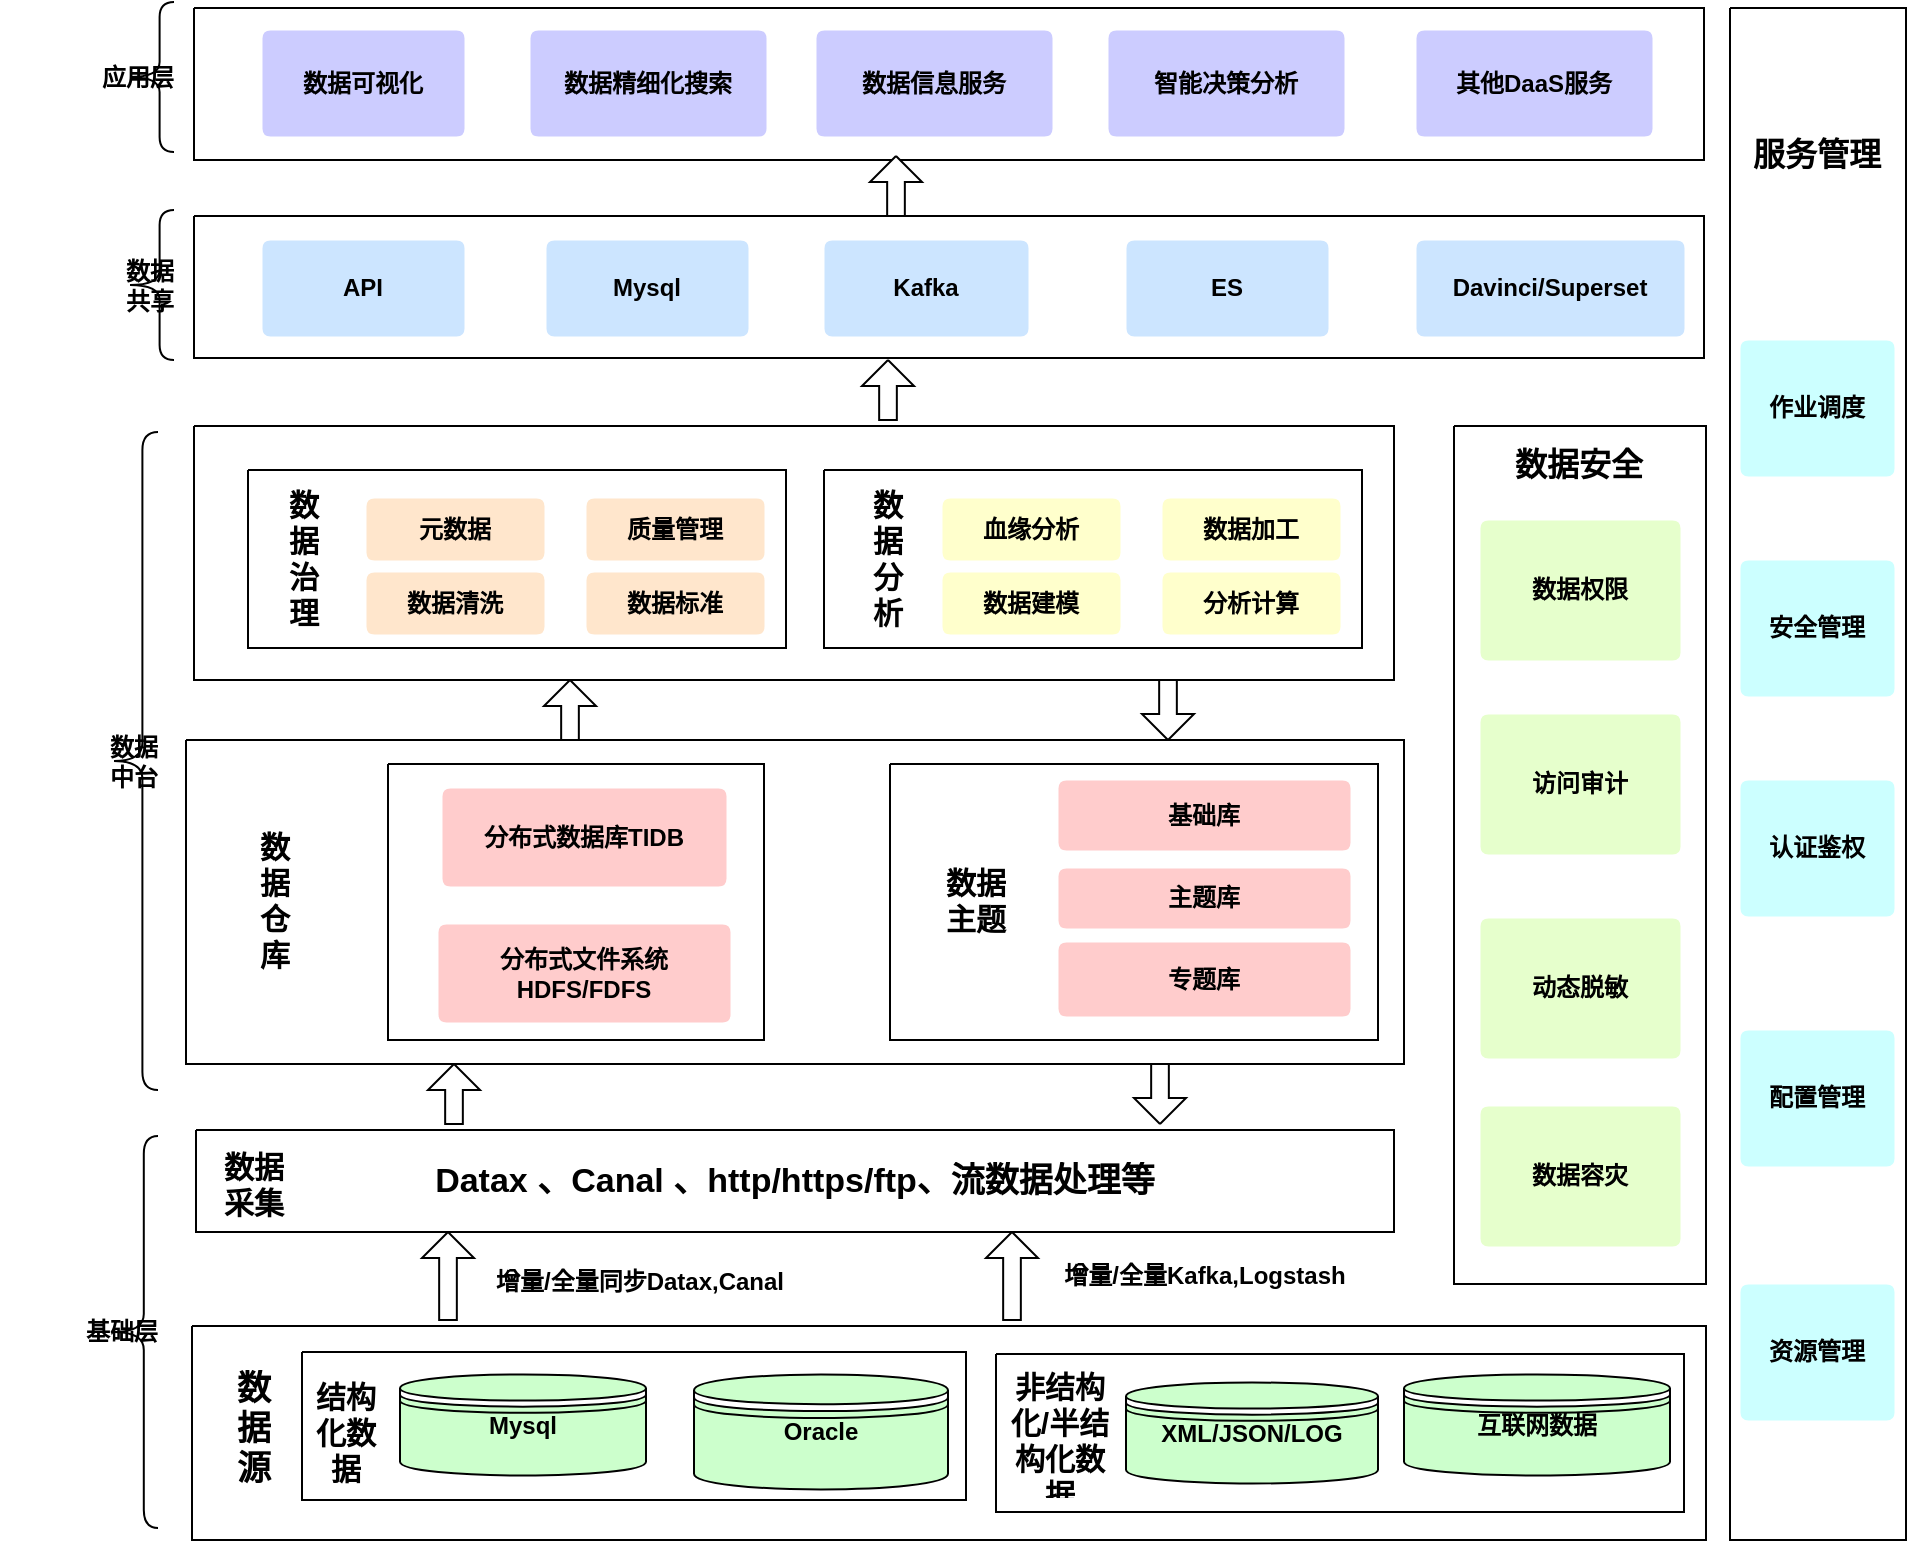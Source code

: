 <mxfile version="21.7.2" type="github">
  <diagram name="画布1" id="画布1">
    <mxGraphModel dx="1434" dy="758" grid="1" gridSize="10" guides="1" tooltips="1" connect="1" arrows="1" fold="1" page="1" pageScale="1" pageWidth="827" pageHeight="1169" math="0" shadow="0">
      <root>
        <mxCell id="0" />
        <mxCell id="1" parent="0" />
        <UserObject label="" tags="Background" id="2">
          <mxCell style="vsdxID=1;fillColor=none;gradientColor=none;shape=stencil(nZBLDoAgDERP0z3SI/i5B4koRAWC+Lu9kMaIxpW7mfZNkw5gOSvhJHA2B28Huek2KMAKONdGSa9DVIA1YNlZL3tvF9OSdyKRSU12TRd2yrGU4OzIXUPgqE0GFuw3evlP+Df6AKO4P6Ry8t27jTiiJrE+AQ==);strokeColor=#000000;spacingTop=-3;spacingBottom=-3;spacingLeft=-3;spacingRight=-3;points=[];labelBackgroundColor=none;rounded=0;html=1;whiteSpace=wrap;" parent="1" vertex="1">
            <mxGeometry x="113" y="562" width="609" height="162" as="geometry" />
          </mxCell>
        </UserObject>
        <UserObject label="" tags="Background" id="3">
          <mxCell style="vsdxID=2;fillColor=none;gradientColor=none;shape=stencil(nZBLDoAgDERP0z3SI/i5B4koRAWC+Lu9kMaIxpW7mfZNkw5gOSvhJHA2B28Huek2KMAKONdGSa9DVIA1YNlZL3tvF9OSdyKRSU12TRd2yrGU4OzIXUPgqE0GFuw3evlP+Df6AKO4P6Ry8t27jTiiJrE+AQ==);strokeColor=#000000;spacingTop=-3;spacingBottom=-3;spacingLeft=-3;spacingRight=-3;points=[];labelBackgroundColor=none;rounded=0;html=1;whiteSpace=wrap;" parent="1" vertex="1">
            <mxGeometry x="116" y="855" width="757" height="107" as="geometry" />
          </mxCell>
        </UserObject>
        <UserObject label="" tags="Background" id="4">
          <mxCell style="vsdxID=3;fillColor=none;gradientColor=none;shape=stencil(nZBLDoAgDERP0z3SI/i5B4koRAWC+Lu9kMaIxpW7mfZNkw5gOSvhJHA2B28Huek2KMAKONdGSa9DVIA1YNlZL3tvF9OSdyKRSU12TRd2yrGU4OzIXUPgqE0GFuw3evlP+Df6AKO4P6Ry8t27jTiiJrE+AQ==);strokeColor=#000000;spacingTop=-3;spacingBottom=-3;spacingLeft=-3;spacingRight=-3;points=[];labelBackgroundColor=none;rounded=0;html=1;whiteSpace=wrap;" parent="1" vertex="1">
            <mxGeometry x="117" y="405" width="600" height="127" as="geometry" />
          </mxCell>
        </UserObject>
        <UserObject label="" tags="Background" id="5">
          <mxCell style="vsdxID=4;fillColor=none;gradientColor=none;shape=stencil(nZBLDoAgDERP0z3SI/i5B4koRAWC+Lu9kMaIxpW7mfZNkw5gOSvhJHA2B28Huek2KMAKONdGSa9DVIA1YNlZL3tvF9OSdyKRSU12TRd2yrGU4OzIXUPgqE0GFuw3evlP+Df6AKO4P6Ry8t27jTiiJrE+AQ==);strokeColor=#000000;spacingTop=-3;spacingBottom=-3;spacingLeft=-3;spacingRight=-3;points=[];labelBackgroundColor=none;rounded=0;html=1;whiteSpace=wrap;" parent="1" vertex="1">
            <mxGeometry x="214" y="574" width="188" height="138" as="geometry" />
          </mxCell>
        </UserObject>
        <UserObject label="" tags="Background" id="6">
          <mxCell style="vsdxID=5;fillColor=none;gradientColor=none;shape=stencil(nZBLDoAgDERP0z3SI/i5B4koRAWC+Lu9kMaIxpW7mfZNkw5gOSvhJHA2B28Huek2KMAKONdGSa9DVIA1YNlZL3tvF9OSdyKRSU12TRd2yrGU4OzIXUPgqE0GFuw3evlP+Df6AKO4P6Ry8t27jTiiJrE+AQ==);strokeColor=#000000;spacingTop=-3;spacingBottom=-3;spacingLeft=-3;spacingRight=-3;points=[];labelBackgroundColor=none;rounded=0;html=1;whiteSpace=wrap;" parent="1" vertex="1">
            <mxGeometry x="171" y="868" width="332" height="74" as="geometry" />
          </mxCell>
        </UserObject>
        <UserObject label="&lt;div style=&quot;font-size: 1px&quot;&gt;&lt;p style=&quot;text-align:center;margin-left:0;margin-right:0;margin-top:0px;margin-bottom:0px;text-indent:0;vertical-align:middle;direction:ltr;&quot;&gt;&lt;font style=&quot;font-size:12px;font-family:0;color:#000000;direction:ltr;letter-spacing:0px;line-height:120%;opacity:1&quot;&gt;&lt;b&gt;Mysql&lt;/b&gt;&lt;/font&gt;&lt;/p&gt;&lt;/div&gt;" tags="Background" id="7">
          <mxCell style="verticalAlign=middle;align=center;overflow=width;vsdxID=6;fillColor=#ccffcc;gradientColor=none;shape=stencil(lVTRDoIwDPyaPZqMlRDfEf+DCMgiMjJA8e8Fi4wNLPjWW69c2x1jENZ5XKVM8LrR6pY+ZdLkDE5MCFnmqZZNHzGIGISZ0ulVq7ZMEFfxwByiu3oMX+iwjg8Vgr8Qef4HnpF5aTVSPZs7wgOSeSfGYv4lCIcALgHW5ApZzhozZMTHgGrNsKcDpzunN5MHOw9rcnZr1M72M+17cMelb2IxLnBy2im9Puz+EUa4zyAQbBhkIvwyiC1HG0T8ZxBfkBub0usbo8U2pBZ7cMWWeyDcSDunD8yvn8miwJdjnnefiv4InxmI3g==);strokeColor=#000000;spacingTop=-3;spacingBottom=-3;spacingLeft=-3;spacingRight=-3;points=[];labelBackgroundColor=none;rounded=0;html=1;whiteSpace=wrap;" parent="1" vertex="1">
            <mxGeometry x="220" y="879" width="123" height="51" as="geometry" />
          </mxCell>
        </UserObject>
        <UserObject label="" tags="Background" id="8">
          <mxCell style="vsdxID=7;fillColor=none;gradientColor=none;shape=stencil(lZHBDsIgEES/Zo8msMRDz7X+BwlYSBUqpVr/XsiW1BDT6G0G3uyEBUQ7GTlqQDbF4Af9tCoaECdAtM7oYGNSIDoQ7cUH3Qc/O0V+lJnM6uYfecJCOZYTyF7kONkzkfdZqkxyujwWdvWHlWYLlnQh8Nu4q3UfxRtMvvmnmtfVVXGzU7z34t/JJLaVJlPvOx3RX4nuDQ==);strokeColor=none;strokeWidth=0;spacingTop=-3;spacingBottom=-3;spacingLeft=-3;spacingRight=-3;points=[];labelBackgroundColor=none;rounded=0;html=1;whiteSpace=wrap;" parent="1" vertex="1">
            <mxGeometry x="220" y="879" width="123" height="51" as="geometry" />
          </mxCell>
        </UserObject>
        <UserObject label="&lt;div style=&quot;font-size: 1px&quot;&gt;&lt;p style=&quot;text-align:center;margin-left:0;margin-right:0;margin-top:0px;margin-bottom:0px;text-indent:0;vertical-align:middle;direction:ltr;&quot;&gt;&lt;font style=&quot;font-size:12px;font-family:0;color:#000000;direction:ltr;letter-spacing:0px;line-height:120%;opacity:1&quot;&gt;&lt;b&gt;Oracle&lt;/b&gt;&lt;/font&gt;&lt;/p&gt;&lt;/div&gt;" tags="Background" id="9">
          <mxCell style="verticalAlign=middle;align=center;overflow=width;vsdxID=8;fillColor=#ccffcc;gradientColor=none;shape=stencil(lVTRDoIwDPyaPZqMlRDfEf+DCMgiMjJA8e8Fi4wNLPjWW69c2x1jENZ5XKVM8LrR6pY+ZdLkDE5MCFnmqZZNHzGIGISZ0ulVq7ZMEFfxwByiu3oMX+iwjg8Vgr8Qef4HnpF5aTVSPZs7wgOSeSfGYv4lCIcALgHW5ApZzhozZMTHgGrNsKcDpzunN5MHOw9rcnZr1M72M+17cMelb2IxLnBy2im9Puz+EUa4zyAQbBhkIvwyiC1HG0T8ZxBfkBub0usbo8U2pBZ7cMWWeyDcSDunD8yvn8miwJdjnnefiv4InxmI3g==);strokeColor=#000000;spacingTop=-3;spacingBottom=-3;spacingLeft=-3;spacingRight=-3;points=[];labelBackgroundColor=none;rounded=0;html=1;whiteSpace=wrap;" parent="1" vertex="1">
            <mxGeometry x="367" y="879" width="127" height="58" as="geometry" />
          </mxCell>
        </UserObject>
        <UserObject label="" tags="Background" id="10">
          <mxCell style="vsdxID=9;fillColor=none;gradientColor=none;shape=stencil(lZHBDsIgEES/Zo8msMRDz7X+BwlYSBUqpVr/XsiW1BDT6G0G3uyEBUQ7GTlqQDbF4Af9tCoaECdAtM7oYGNSIDoQ7cUH3Qc/O0V+lJnM6uYfecJCOZYTyF7kONkzkfdZqkxyujwWdvWHlWYLlnQh8Nu4q3UfxRtMvvmnmtfVVXGzU7z34t/JJLaVJlPvOx3RX4nuDQ==);strokeColor=none;strokeWidth=0;spacingTop=-3;spacingBottom=-3;spacingLeft=-3;spacingRight=-3;points=[];labelBackgroundColor=none;rounded=0;html=1;whiteSpace=wrap;" parent="1" vertex="1">
            <mxGeometry x="367" y="879" width="127" height="58" as="geometry" />
          </mxCell>
        </UserObject>
        <UserObject label="" tags="Background" id="11">
          <mxCell style="vsdxID=10;fillColor=none;gradientColor=none;shape=stencil(nZBLDoAgDERP0z3SI/i5B4koRAWC+Lu9kMaIxpW7mfZNkw5gOSvhJHA2B28Huek2KMAKONdGSa9DVIA1YNlZL3tvF9OSdyKRSU12TRd2yrGU4OzIXUPgqE0GFuw3evlP+Df6AKO4P6Ry8t27jTiiJrE+AQ==);strokeColor=#000000;spacingTop=-3;spacingBottom=-3;spacingLeft=-3;spacingRight=-3;points=[];labelBackgroundColor=none;rounded=0;html=1;whiteSpace=wrap;" parent="1" vertex="1">
            <mxGeometry x="518" y="869" width="344" height="79" as="geometry" />
          </mxCell>
        </UserObject>
        <UserObject label="&lt;div style=&quot;font-size: 1px&quot;&gt;&lt;p style=&quot;text-align:center;margin-left:0;margin-right:0;margin-top:0px;margin-bottom:0px;text-indent:0;vertical-align:middle;direction:ltr;&quot;&gt;&lt;font style=&quot;font-size:12px;font-family:0;color:#000000;direction:ltr;letter-spacing:0px;line-height:120%;opacity:1&quot;&gt;&lt;b&gt;XML/JSON/LOG&lt;/b&gt;&lt;/font&gt;&lt;/p&gt;&lt;/div&gt;" tags="Background" id="12">
          <mxCell style="verticalAlign=middle;align=center;overflow=width;vsdxID=11;fillColor=#ccffcc;gradientColor=none;shape=stencil(lVTRDoIwDPyaPZqMlRDfEf+DCMgiMjJA8e8Fi4wNLPjWW69c2x1jENZ5XKVM8LrR6pY+ZdLkDE5MCFnmqZZNHzGIGISZ0ulVq7ZMEFfxwByiu3oMX+iwjg8Vgr8Qef4HnpF5aTVSPZs7wgOSeSfGYv4lCIcALgHW5ApZzhozZMTHgGrNsKcDpzunN5MHOw9rcnZr1M72M+17cMelb2IxLnBy2im9Puz+EUa4zyAQbBhkIvwyiC1HG0T8ZxBfkBub0usbo8U2pBZ7cMWWeyDcSDunD8yvn8miwJdjnnefiv4InxmI3g==);strokeColor=#000000;spacingTop=-3;spacingBottom=-3;spacingLeft=-3;spacingRight=-3;points=[];labelBackgroundColor=none;rounded=0;html=1;whiteSpace=wrap;" parent="1" vertex="1">
            <mxGeometry x="583" y="883" width="126" height="51" as="geometry" />
          </mxCell>
        </UserObject>
        <UserObject label="" tags="Background" id="13">
          <mxCell style="vsdxID=12;fillColor=none;gradientColor=none;shape=stencil(lZHBDsIgEES/Zo8msMRDz7X+BwlYSBUqpVr/XsiW1BDT6G0G3uyEBUQ7GTlqQDbF4Af9tCoaECdAtM7oYGNSIDoQ7cUH3Qc/O0V+lJnM6uYfecJCOZYTyF7kONkzkfdZqkxyujwWdvWHlWYLlnQh8Nu4q3UfxRtMvvmnmtfVVXGzU7z34t/JJLaVJlPvOx3RX4nuDQ==);strokeColor=none;strokeWidth=0;spacingTop=-3;spacingBottom=-3;spacingLeft=-3;spacingRight=-3;points=[];labelBackgroundColor=none;rounded=0;html=1;whiteSpace=wrap;" parent="1" vertex="1">
            <mxGeometry x="583" y="883" width="126" height="51" as="geometry" />
          </mxCell>
        </UserObject>
        <UserObject label="&lt;div style=&quot;font-size: 1px&quot;&gt;&lt;p style=&quot;text-align:center;margin-left:0;margin-right:0;margin-top:0px;margin-bottom:0px;text-indent:0;vertical-align:middle;direction:ltr;&quot;&gt;&lt;font style=&quot;font-size:12px;font-family:0;color:#000000;direction:ltr;letter-spacing:0px;line-height:120%;opacity:1&quot;&gt;&lt;b&gt;互联网数据&lt;/b&gt;&lt;/font&gt;&lt;/p&gt;&lt;/div&gt;" tags="Background" id="14">
          <mxCell style="verticalAlign=middle;align=center;overflow=width;vsdxID=13;fillColor=#ccffcc;gradientColor=none;shape=stencil(lVTRDoIwDPyaPZqMlRDfEf+DCMgiMjJA8e8Fi4wNLPjWW69c2x1jENZ5XKVM8LrR6pY+ZdLkDE5MCFnmqZZNHzGIGISZ0ulVq7ZMEFfxwByiu3oMX+iwjg8Vgr8Qef4HnpF5aTVSPZs7wgOSeSfGYv4lCIcALgHW5ApZzhozZMTHgGrNsKcDpzunN5MHOw9rcnZr1M72M+17cMelb2IxLnBy2im9Puz+EUa4zyAQbBhkIvwyiC1HG0T8ZxBfkBub0usbo8U2pBZ7cMWWeyDcSDunD8yvn8miwJdjnnefiv4InxmI3g==);strokeColor=#000000;spacingTop=-3;spacingBottom=-3;spacingLeft=-3;spacingRight=-3;points=[];labelBackgroundColor=none;rounded=0;html=1;whiteSpace=wrap;" parent="1" vertex="1">
            <mxGeometry x="722" y="879" width="133" height="51" as="geometry" />
          </mxCell>
        </UserObject>
        <UserObject label="" tags="Background" id="15">
          <mxCell style="vsdxID=14;fillColor=none;gradientColor=none;shape=stencil(lZHBDsIgEES/Zo8msMRDz7X+BwlYSBUqpVr/XsiW1BDT6G0G3uyEBUQ7GTlqQDbF4Af9tCoaECdAtM7oYGNSIDoQ7cUH3Qc/O0V+lJnM6uYfecJCOZYTyF7kONkzkfdZqkxyujwWdvWHlWYLlnQh8Nu4q3UfxRtMvvmnmtfVVXGzU7z34t/JJLaVJlPvOx3RX4nuDQ==);strokeColor=none;strokeWidth=0;spacingTop=-3;spacingBottom=-3;spacingLeft=-3;spacingRight=-3;points=[];labelBackgroundColor=none;rounded=0;html=1;whiteSpace=wrap;" parent="1" vertex="1">
            <mxGeometry x="722" y="879" width="133" height="51" as="geometry" />
          </mxCell>
        </UserObject>
        <UserObject label="&lt;div style=&quot;font-size: 1px&quot;&gt;&lt;p style=&quot;text-align:center;margin-left:0;margin-right:0;margin-top:0px;margin-bottom:0px;text-indent:0;vertical-align:middle;direction:ltr;&quot;&gt;&lt;font style=&quot;font-size:15px;font-family:0;color:#000000;direction:ltr;letter-spacing:0px;line-height:120%;opacity:1&quot;&gt;&lt;b&gt;结构化数据&lt;/b&gt;&lt;/font&gt;&lt;/p&gt;&lt;/div&gt;" tags="Background" id="16">
          <mxCell style="verticalAlign=middle;align=center;overflow=width;vsdxID=15;fillColor=none;gradientColor=none;shape=stencil(nZBLDoAgDAVP0z3SIyjeg0SURgWD+Lu9EGL8xBW7N828Ji1gOWs5KeBs9s72aqPGa8AKOCejlSMfEqAALFvrVOfsYprEk4xmTKNd44Y99VhscHY8qU7iQOYhFixbvfhXzlZfYgj3hQG+54dReh2KEw==);strokeColor=none;strokeWidth=0;spacingTop=-3;spacingBottom=-3;spacingLeft=-3;spacingRight=-3;points=[];labelBackgroundColor=none;rounded=0;html=1;whiteSpace=wrap;" parent="1" vertex="1">
            <mxGeometry x="176" y="879" width="34" height="58" as="geometry" />
          </mxCell>
        </UserObject>
        <UserObject label="&lt;div style=&quot;font-size: 1px&quot;&gt;&lt;p style=&quot;text-align:center;margin-left:0;margin-right:0;margin-top:0px;margin-bottom:0px;text-indent:0;vertical-align:middle;direction:ltr;&quot;&gt;&lt;font style=&quot;font-size:15px;font-family:0;color:#000000;direction:ltr;letter-spacing:0px;line-height:120%;opacity:1&quot;&gt;&lt;b&gt;非结构化/半结构化数据&lt;/b&gt;&lt;/font&gt;&lt;/p&gt;&lt;/div&gt;" tags="Background" id="17">
          <mxCell style="verticalAlign=middle;align=center;overflow=width;vsdxID=16;fillColor=none;gradientColor=none;shape=stencil(nZBLDoAgDAVP0z3SIyjeg0SURgWD+Lu9EGL8xBW7N828Ji1gOWs5KeBs9s72aqPGa8AKOCejlSMfEqAALFvrVOfsYprEk4xmTKNd44Y99VhscHY8qU7iQOYhFixbvfhXzlZfYgj3hQG+54dReh2KEw==);strokeColor=none;strokeWidth=0;spacingTop=-3;spacingBottom=-3;spacingLeft=-3;spacingRight=-3;points=[];labelBackgroundColor=none;rounded=0;html=1;whiteSpace=wrap;" parent="1" vertex="1">
            <mxGeometry x="525" y="876" width="50" height="64" as="geometry" />
          </mxCell>
        </UserObject>
        <UserObject label="&lt;div style=&quot;font-size: 1px&quot;&gt;&lt;p style=&quot;text-align:center;margin-left:0;margin-right:0;margin-top:0px;margin-bottom:0px;text-indent:0;vertical-align:middle;direction:ltr;&quot;&gt;&lt;font style=&quot;font-size:17px;font-family:0;color:#000000;direction:ltr;letter-spacing:0px;line-height:120%;opacity:1&quot;&gt;&lt;b&gt;Datax 、Canal 、http/https/ftp、流数据处理等   &lt;/b&gt;&lt;/font&gt;&lt;/p&gt;&lt;/div&gt;" tags="Background" id="18">
          <mxCell style="verticalAlign=middle;align=center;overflow=width;vsdxID=17;fillColor=none;gradientColor=none;shape=stencil(nZBLDoAgDERP0z3SI/i5B4koRAWC+Lu9kMaIxpW7mfZNkw5gOSvhJHA2B28Huek2KMAKONdGSa9DVIA1YNlZL3tvF9OSdyKRSU12TRd2yrGU4OzIXUPgqE0GFuw3evlP+Df6AKO4P6Ry8t27jTiiJrE+AQ==);strokeColor=#000000;spacingTop=-3;spacingBottom=-3;spacingLeft=-3;spacingRight=-3;points=[];labelBackgroundColor=none;rounded=0;html=1;whiteSpace=wrap;" parent="1" vertex="1">
            <mxGeometry x="118" y="757" width="599" height="51" as="geometry" />
          </mxCell>
        </UserObject>
        <UserObject label="&lt;div style=&quot;font-size: 1px&quot;&gt;&lt;p style=&quot;text-align:center;margin-left:0;margin-right:0;margin-top:0px;margin-bottom:0px;text-indent:0;vertical-align:middle;direction:ltr;&quot;&gt;&lt;font style=&quot;font-size:12px;font-family:0;color:#000000;direction:ltr;letter-spacing:0px;line-height:120%;opacity:1&quot;&gt;      &lt;/font&gt;&lt;/p&gt;&lt;/div&gt;" tags="Background" id="19">
          <mxCell style="verticalAlign=middle;align=center;overflow=width;vsdxID=18;fillColor=#FFFFFF;gradientColor=none;shape=stencil(pZLbDsIgDIafprcG26Dxes73WDImjQgLw9PbC2mM03j27v/hK4f+BaoG2/QGUA0pho05cJss0BIQ2VsTOWUFVANVXYhmHcPOt+L7ppBFbcO+nHCUOq1KCaqTWHErIR37ETlVtyguJlo/x2fzP+jLXQ9Zop/ZN6/46oOfd+4VmcU1mo6dk2TH+/dR5iUZA6rP);strokeColor=#000000;spacingTop=-3;spacingBottom=-3;spacingLeft=-3;spacingRight=-3;points=[];labelBackgroundColor=none;rounded=0;html=1;whiteSpace=wrap;" parent="1" vertex="1">
            <mxGeometry x="231" y="808" width="26" height="44" as="geometry" />
          </mxCell>
        </UserObject>
        <UserObject label="" tags="Background" id="20">
          <mxCell style="vsdxID=19;fillColor=#FFFFFF;gradientColor=none;shape=stencil(pZLbDsIgDIafprcG26Dxes73WDImjQgLw9PbC2mM03j27v/hK4f+BaoG2/QGUA0pho05cJss0BIQ2VsTOWUFVANVXYhmHcPOt+L7ppBFbcO+nHCUOq1KCaqTWHErIR37ETlVtyguJlo/x2fzP+jLXQ9Zop/ZN6/46oOfd+4VmcU1mo6dk2TH+/dR5iUZA6rP);strokeColor=#000000;spacingTop=-3;spacingBottom=-3;spacingLeft=-3;spacingRight=-3;points=[];labelBackgroundColor=none;rounded=0;html=1;whiteSpace=wrap;" parent="1" vertex="1">
            <mxGeometry x="513" y="808" width="26" height="44" as="geometry" />
          </mxCell>
        </UserObject>
        <UserObject label="&lt;div style=&quot;font-size: 1px&quot;&gt;&lt;p style=&quot;text-align:center;margin-left:0;margin-right:0;margin-top:0px;margin-bottom:0px;text-indent:0;vertical-align:middle;direction:ltr;&quot;&gt;&lt;font style=&quot;font-size:12px;font-family:0;color:#000000;direction:ltr;letter-spacing:0px;line-height:120%;opacity:1&quot;&gt;&lt;b&gt;增量/全量同步Datax,Canal&lt;/b&gt;&lt;/font&gt;&lt;/p&gt;&lt;/div&gt;" tags="Background" id="21">
          <mxCell style="verticalAlign=middle;align=center;overflow=width;vsdxID=20;fillColor=none;gradientColor=none;shape=stencil(nZBLDoAgDAVP0z3SIyjeg0SURgWD+Lu9EGL8xBW7N828Ji1gOWs5KeBs9s72aqPGa8AKOCejlSMfEqAALFvrVOfsYprEk4xmTKNd44Y99VhscHY8qU7iQOYhFixbvfhXzlZfYgj3hQG+54dReh2KEw==);strokeColor=none;strokeWidth=0;spacingTop=-3;spacingBottom=-3;spacingLeft=-3;spacingRight=-3;points=[];labelBackgroundColor=none;rounded=0;html=1;whiteSpace=wrap;" parent="1" vertex="1">
            <mxGeometry x="253" y="823" width="174" height="20" as="geometry" />
          </mxCell>
        </UserObject>
        <UserObject label="&lt;div style=&quot;font-size: 1px&quot;&gt;&lt;p style=&quot;text-align:center;margin-left:0;margin-right:0;margin-top:0px;margin-bottom:0px;text-indent:0;vertical-align:middle;direction:ltr;&quot;&gt;&lt;font style=&quot;font-size:12px;font-family:0;color:#000000;direction:ltr;letter-spacing:0px;line-height:120%;opacity:1&quot;&gt;&lt;b&gt;增量/全量Kafka,Logstash&lt;/b&gt;&lt;/font&gt;&lt;/p&gt;&lt;/div&gt;" tags="Background" id="22">
          <mxCell style="verticalAlign=middle;align=center;overflow=width;vsdxID=21;fillColor=none;gradientColor=none;shape=stencil(nZBLDoAgDAVP0z3SIyjeg0SURgWD+Lu9EGL8xBW7N828Ji1gOWs5KeBs9s72aqPGa8AKOCejlSMfEqAALFvrVOfsYprEk4xmTKNd44Y99VhscHY8qU7iQOYhFixbvfhXzlZfYgj3hQG+54dReh2KEw==);strokeColor=none;strokeWidth=0;spacingTop=-3;spacingBottom=-3;spacingLeft=-3;spacingRight=-3;points=[];labelBackgroundColor=none;rounded=0;html=1;whiteSpace=wrap;" parent="1" vertex="1">
            <mxGeometry x="531" y="820" width="183" height="20" as="geometry" />
          </mxCell>
        </UserObject>
        <UserObject label="&lt;div style=&quot;font-size: 1px&quot;&gt;&lt;p style=&quot;text-align:center;margin-left:0;margin-right:0;margin-top:0px;margin-bottom:0px;text-indent:0;vertical-align:middle;direction:ltr;&quot;&gt;&lt;font style=&quot;font-size:12px;font-family:0;color:#000000;direction:ltr;letter-spacing:0px;line-height:120%;opacity:1&quot;&gt;&lt;b&gt;分布式数据库TIDB&lt;/b&gt;&lt;/font&gt;&lt;/p&gt;&lt;/div&gt;" tags="Background" id="23">
          <mxCell style="verticalAlign=middle;align=center;overflow=width;vsdxID=22;fillColor=#ffcccc;gradientColor=none;shape=stencil(lVLREoIgEPwaXhk4mqJns/9wRgwmE0Mt+/skLAEdZnq7vdtj945DLOtk0QoEpOuNvoqnKnuJ2AkBqEYKo/opQixHLKu0ERejh6Z0uC0s00Y3/bAvjK6P2A4gL4c4pvtP4uy496EoLZeG5BCO4CBgDjMBfML8Vq0aT/d4wJQH2iQhTElaeqnD9iCh+EKfzVDMd//I/xJfA/44kadNB96uNtnpxa/ko+lX84Ti6T+fguVYKlXXfiU+qynlTpLlbw==);strokeColor=none;strokeWidth=0;spacingTop=-3;spacingBottom=-3;spacingLeft=-3;spacingRight=-3;points=[];labelBackgroundColor=none;rounded=0;html=1;whiteSpace=wrap;" parent="1" vertex="1">
            <mxGeometry x="241" y="586" width="142" height="49" as="geometry" />
          </mxCell>
        </UserObject>
        <UserObject label="&lt;div style=&quot;font-size: 1px&quot;&gt;&lt;p style=&quot;text-align:center;margin-left:0;margin-right:0;margin-top:0px;margin-bottom:0px;text-indent:0;vertical-align:middle;direction:ltr;&quot;&gt;&lt;font style=&quot;font-size:12px;font-family:0;color:#000000;direction:ltr;letter-spacing:0px;line-height:120%;opacity:1&quot;&gt;&lt;b&gt;分布式文件系统HDFS/FDFS&lt;/b&gt;&lt;/font&gt;&lt;/p&gt;&lt;/div&gt;" tags="Background" id="24">
          <mxCell style="verticalAlign=middle;align=center;overflow=width;vsdxID=23;fillColor=#ffcccc;gradientColor=none;shape=stencil(lVLRDoMgDPwaXgkUo+7Zuf8wESeZE4fo3N9PhpughmRvvfbKXUsRy/q66DgC0mslb/wpSl0jdkYAoq25EnqOEMsRyyqp+FXJoS0t7grDNNFdjuaFyfYR0wHkZVGKafxJXCz3MRSl4VKf7MMJLAScRAsBXMLyViNaR/eUYIg9bRIQpiQsvdbheBBffKUvZihOo3/kf4mvAXecjadDB86uDtnhxe/kN9Pv5vHFw38+B+uxVKJp3Mr2rOaUPUmWvwE=);strokeColor=none;strokeWidth=0;spacingTop=-3;spacingBottom=-3;spacingLeft=-3;spacingRight=-3;points=[];labelBackgroundColor=none;rounded=0;html=1;whiteSpace=wrap;" parent="1" vertex="1">
            <mxGeometry x="239" y="654" width="146" height="49" as="geometry" />
          </mxCell>
        </UserObject>
        <UserObject label="" tags="Background" id="25">
          <mxCell style="vsdxID=24;fillColor=none;gradientColor=none;shape=stencil(nZBLDoAgDERP0z3SI/i5B4koRAWC+Lu9kMaIxpW7mfZNkw5gOSvhJHA2B28Huek2KMAKONdGSa9DVIA1YNlZL3tvF9OSdyKRSU12TRd2yrGU4OzIXUPgqE0GFuw3evlP+Df6AKO4P6Ry8t27jTiiJrE+AQ==);strokeColor=#000000;spacingTop=-3;spacingBottom=-3;spacingLeft=-3;spacingRight=-3;points=[];labelBackgroundColor=none;rounded=0;html=1;whiteSpace=wrap;" parent="1" vertex="1">
            <mxGeometry x="465" y="574" width="244" height="138" as="geometry" />
          </mxCell>
        </UserObject>
        <UserObject label="" tags="Background" id="26">
          <mxCell style="vsdxID=25;fillColor=none;gradientColor=none;shape=stencil(nZBLDoAgDERP0z3SI/i5B4koRAWC+Lu9kMaIxpW7mfZNkw5gOSvhJHA2B28Huek2KMAKONdGSa9DVIA1YNlZL3tvF9OSdyKRSU12TRd2yrGU4OzIXUPgqE0GFuw3evlP+Df6AKO4P6Ry8t27jTiiJrE+AQ==);strokeColor=#000000;spacingTop=-3;spacingBottom=-3;spacingLeft=-3;spacingRight=-3;points=[];labelBackgroundColor=none;rounded=0;html=1;whiteSpace=wrap;" parent="1" vertex="1">
            <mxGeometry x="144" y="427" width="269" height="89" as="geometry" />
          </mxCell>
        </UserObject>
        <UserObject label="&lt;div style=&quot;font-size: 1px&quot;&gt;&lt;p style=&quot;text-align:center;margin-left:0;margin-right:0;margin-top:0px;margin-bottom:0px;text-indent:0;vertical-align:middle;direction:ltr;&quot;&gt;&lt;font style=&quot;font-size:12px;font-family:0;color:#000000;direction:ltr;letter-spacing:0px;line-height:120%;opacity:1&quot;&gt;&lt;b&gt;元数据&lt;/b&gt;&lt;/font&gt;&lt;/p&gt;&lt;/div&gt;" tags="Background" id="27">
          <mxCell style="verticalAlign=middle;align=center;overflow=width;vsdxID=26;fillColor=#ffe6cc;gradientColor=none;shape=stencil(lZLREoIgEEW/hlcGlpzy2ew/nBGTycRQy/4+aS2BHGZ627vc5bDLEpH1ddFJAqwfjL7IhyqHmogjAVBtLY0a5oiInIis0kaejR7bEnVXWKeNrvpub5iwjtkKYE9UHGj6TpzQexuL0nq5b/blBCh3dJcuBnANy12Nah1umtCEe2wWAXMWR6/nsN2ID1/tqA97yv+hfxMfvttN8KTNBzij2nTH5/6DD5oP2/HZ8R+fg3VVKtU07km4VHMKF1LkLw==);strokeColor=none;strokeWidth=0;spacingTop=-3;spacingBottom=-3;spacingLeft=-3;spacingRight=-3;points=[];labelBackgroundColor=none;rounded=0;html=1;whiteSpace=wrap;" parent="1" vertex="1">
            <mxGeometry x="203" y="441" width="89" height="31" as="geometry" />
          </mxCell>
        </UserObject>
        <UserObject label="&lt;div style=&quot;font-size: 1px&quot;&gt;&lt;p style=&quot;text-align:center;margin-left:0;margin-right:0;margin-top:0px;margin-bottom:0px;text-indent:0;vertical-align:middle;direction:ltr;&quot;&gt;&lt;font style=&quot;font-size:12px;font-family:0;color:#000000;direction:ltr;letter-spacing:0px;line-height:120%;opacity:1&quot;&gt;&lt;b&gt;质量管理&lt;/b&gt;&lt;/font&gt;&lt;/p&gt;&lt;/div&gt;" tags="Background" id="28">
          <mxCell style="verticalAlign=middle;align=center;overflow=width;vsdxID=27;fillColor=#ffe6cc;gradientColor=none;shape=stencil(lZLREoIgEEW/hlcGlpzy2ew/nBGTycRQy/4+aS2BHGZ627vc5bDLEpH1ddFJAqwfjL7IhyqHmogjAVBtLY0a5oiInIis0kaejR7bEnVXWKeNrvpub5iwjtkKYE9UHGj6TpzQexuL0nq5b/blBCh3dJcuBnANy12Nah1umtCEe2wWAXMWR6/nsN2ID1/tqA97yv+hfxMfvttN8KTNBzij2nTH5/6DD5oP2/HZ8R+fg3VVKtU07km4VHMKF1LkLw==);strokeColor=none;strokeWidth=0;spacingTop=-3;spacingBottom=-3;spacingLeft=-3;spacingRight=-3;points=[];labelBackgroundColor=none;rounded=0;html=1;whiteSpace=wrap;" parent="1" vertex="1">
            <mxGeometry x="313" y="441" width="89" height="31" as="geometry" />
          </mxCell>
        </UserObject>
        <UserObject label="&lt;div style=&quot;font-size: 1px&quot;&gt;&lt;p style=&quot;text-align:center;margin-left:0;margin-right:0;margin-top:0px;margin-bottom:0px;text-indent:0;vertical-align:middle;direction:ltr;&quot;&gt;&lt;font style=&quot;font-size:12px;font-family:0;color:#000000;direction:ltr;letter-spacing:0px;line-height:120%;opacity:1&quot;&gt;&lt;b&gt;数据清洗&lt;/b&gt;&lt;/font&gt;&lt;/p&gt;&lt;/div&gt;" tags="Background" id="29">
          <mxCell style="verticalAlign=middle;align=center;overflow=width;vsdxID=28;fillColor=#ffe6cc;gradientColor=none;shape=stencil(lZLREoIgEEW/hlcGlpzy2ew/nBGTycRQy/4+aS2BHGZ627vc5bDLEpH1ddFJAqwfjL7IhyqHmogjAVBtLY0a5oiInIis0kaejR7bEnVXWKeNrvpub5iwjtkKYE9UHGj6TpzQexuL0nq5b/blBCh3dJcuBnANy12Nah1umtCEe2wWAXMWR6/nsN2ID1/tqA97yv+hfxMfvttN8KTNBzij2nTH5/6DD5oP2/HZ8R+fg3VVKtU07km4VHMKF1LkLw==);strokeColor=none;strokeWidth=0;spacingTop=-3;spacingBottom=-3;spacingLeft=-3;spacingRight=-3;points=[];labelBackgroundColor=none;rounded=0;html=1;whiteSpace=wrap;" parent="1" vertex="1">
            <mxGeometry x="203" y="478" width="89" height="31" as="geometry" />
          </mxCell>
        </UserObject>
        <UserObject label="&lt;div style=&quot;font-size: 1px&quot;&gt;&lt;p style=&quot;text-align:center;margin-left:0;margin-right:0;margin-top:0px;margin-bottom:0px;text-indent:0;vertical-align:middle;direction:ltr;&quot;&gt;&lt;font style=&quot;font-size:12px;font-family:0;color:#000000;direction:ltr;letter-spacing:0px;line-height:120%;opacity:1&quot;&gt;&lt;b&gt;数据标准&lt;/b&gt;&lt;/font&gt;&lt;/p&gt;&lt;/div&gt;" tags="Background" id="30">
          <mxCell style="verticalAlign=middle;align=center;overflow=width;vsdxID=29;fillColor=#ffe6cc;gradientColor=none;shape=stencil(lZLREoIgEEW/hlcGlpzy2ew/nBGTycRQy/4+aS2BHGZ627vc5bDLEpH1ddFJAqwfjL7IhyqHmogjAVBtLY0a5oiInIis0kaejR7bEnVXWKeNrvpub5iwjtkKYE9UHGj6TpzQexuL0nq5b/blBCh3dJcuBnANy12Nah1umtCEe2wWAXMWR6/nsN2ID1/tqA97yv+hfxMfvttN8KTNBzij2nTH5/6DD5oP2/HZ8R+fg3VVKtU07km4VHMKF1LkLw==);strokeColor=none;strokeWidth=0;spacingTop=-3;spacingBottom=-3;spacingLeft=-3;spacingRight=-3;points=[];labelBackgroundColor=none;rounded=0;html=1;whiteSpace=wrap;" parent="1" vertex="1">
            <mxGeometry x="313" y="478" width="89" height="31" as="geometry" />
          </mxCell>
        </UserObject>
        <UserObject label="" tags="Background" id="31">
          <mxCell style="vsdxID=30;fillColor=none;gradientColor=none;shape=stencil(nZBLDoAgDERP0z3SI/i5B4koRAWC+Lu9kMaIxpW7mfZNkw5gOSvhJHA2B28Huek2KMAKONdGSa9DVIA1YNlZL3tvF9OSdyKRSU12TRd2yrGU4OzIXUPgqE0GFuw3evlP+Df6AKO4P6Ry8t27jTiiJrE+AQ==);strokeColor=#000000;spacingTop=-3;spacingBottom=-3;spacingLeft=-3;spacingRight=-3;points=[];labelBackgroundColor=none;rounded=0;html=1;whiteSpace=wrap;" parent="1" vertex="1">
            <mxGeometry x="432" y="427" width="269" height="89" as="geometry" />
          </mxCell>
        </UserObject>
        <UserObject label="&lt;div style=&quot;font-size: 1px&quot;&gt;&lt;p style=&quot;text-align:center;margin-left:0;margin-right:0;margin-top:0px;margin-bottom:0px;text-indent:0;vertical-align:middle;direction:ltr;&quot;&gt;&lt;font style=&quot;font-size:12px;font-family:0;color:#000000;direction:ltr;letter-spacing:0px;line-height:120%;opacity:1&quot;&gt;&lt;b&gt;血缘分析&lt;/b&gt;&lt;/font&gt;&lt;/p&gt;&lt;/div&gt;" tags="Background" id="32">
          <mxCell style="verticalAlign=middle;align=center;overflow=width;vsdxID=31;fillColor=#ffffcc;gradientColor=none;shape=stencil(lZLREoIgEEW/hlcGlpzy2ew/nBGTycRQy/4+aS2BHGZ627vc5bDLEpH1ddFJAqwfjL7IhyqHmogjAVBtLY0a5oiInIis0kaejR7bEnVXWKeNrvpub5iwjtkKYE9UHGj6TpzQexuL0nq5b/blBCh3dJcuBnANy12Nah1umtCEe2wWAXMWR6/nsN2ID1/tqA97yv+hfxMfvttN8KTNBzij2nTH5/6DD5oP2/HZ8R+fg3VVKtU07km4VHMKF1LkLw==);strokeColor=none;strokeWidth=0;spacingTop=-3;spacingBottom=-3;spacingLeft=-3;spacingRight=-3;points=[];labelBackgroundColor=none;rounded=0;html=1;whiteSpace=wrap;" parent="1" vertex="1">
            <mxGeometry x="491" y="441" width="89" height="31" as="geometry" />
          </mxCell>
        </UserObject>
        <UserObject label="&lt;div style=&quot;font-size: 1px&quot;&gt;&lt;p style=&quot;text-align:center;margin-left:0;margin-right:0;margin-top:0px;margin-bottom:0px;text-indent:0;vertical-align:middle;direction:ltr;&quot;&gt;&lt;font style=&quot;font-size:12px;font-family:0;color:#000000;direction:ltr;letter-spacing:0px;line-height:120%;opacity:1&quot;&gt;&lt;b&gt;数据加工&lt;/b&gt;&lt;/font&gt;&lt;/p&gt;&lt;/div&gt;" tags="Background" id="33">
          <mxCell style="verticalAlign=middle;align=center;overflow=width;vsdxID=32;fillColor=#ffffcc;gradientColor=none;shape=stencil(lZLREoIgEEW/hlcGlpzy2ew/nBGTycRQy/4+aS2BHGZ627vc5bDLEpH1ddFJAqwfjL7IhyqHmogjAVBtLY0a5oiInIis0kaejR7bEnVXWKeNrvpub5iwjtkKYE9UHGj6TpzQexuL0nq5b/blBCh3dJcuBnANy12Nah1umtCEe2wWAXMWR6/nsN2ID1/tqA97yv+hfxMfvttN8KTNBzij2nTH5/6DD5oP2/HZ8R+fg3VVKtU07km4VHMKF1LkLw==);strokeColor=none;strokeWidth=0;spacingTop=-3;spacingBottom=-3;spacingLeft=-3;spacingRight=-3;points=[];labelBackgroundColor=none;rounded=0;html=1;whiteSpace=wrap;" parent="1" vertex="1">
            <mxGeometry x="601" y="441" width="89" height="31" as="geometry" />
          </mxCell>
        </UserObject>
        <UserObject label="&lt;div style=&quot;font-size: 1px&quot;&gt;&lt;p style=&quot;text-align:center;margin-left:0;margin-right:0;margin-top:0px;margin-bottom:0px;text-indent:0;vertical-align:middle;direction:ltr;&quot;&gt;&lt;font style=&quot;font-size:12px;font-family:0;color:#000000;direction:ltr;letter-spacing:0px;line-height:120%;opacity:1&quot;&gt;&lt;b&gt;数据建模&lt;/b&gt;&lt;/font&gt;&lt;/p&gt;&lt;/div&gt;" tags="Background" id="34">
          <mxCell style="verticalAlign=middle;align=center;overflow=width;vsdxID=33;fillColor=#ffffcc;gradientColor=none;shape=stencil(lZLREoIgEEW/hlcGlpzy2ew/nBGTycRQy/4+aS2BHGZ627vc5bDLEpH1ddFJAqwfjL7IhyqHmogjAVBtLY0a5oiInIis0kaejR7bEnVXWKeNrvpub5iwjtkKYE9UHGj6TpzQexuL0nq5b/blBCh3dJcuBnANy12Nah1umtCEe2wWAXMWR6/nsN2ID1/tqA97yv+hfxMfvttN8KTNBzij2nTH5/6DD5oP2/HZ8R+fg3VVKtU07km4VHMKF1LkLw==);strokeColor=none;strokeWidth=0;spacingTop=-3;spacingBottom=-3;spacingLeft=-3;spacingRight=-3;points=[];labelBackgroundColor=none;rounded=0;html=1;whiteSpace=wrap;" parent="1" vertex="1">
            <mxGeometry x="491" y="478" width="89" height="31" as="geometry" />
          </mxCell>
        </UserObject>
        <UserObject label="&lt;div style=&quot;font-size: 1px&quot;&gt;&lt;p style=&quot;text-align:center;margin-left:0;margin-right:0;margin-top:0px;margin-bottom:0px;text-indent:0;vertical-align:middle;direction:ltr;&quot;&gt;&lt;font style=&quot;font-size:12px;font-family:0;color:#000000;direction:ltr;letter-spacing:0px;line-height:120%;opacity:1&quot;&gt;&lt;b&gt;分析计算&lt;/b&gt;&lt;/font&gt;&lt;/p&gt;&lt;/div&gt;" tags="Background" id="35">
          <mxCell style="verticalAlign=middle;align=center;overflow=width;vsdxID=34;fillColor=#ffffcc;gradientColor=none;shape=stencil(lZLREoIgEEW/hlcGlpzy2ew/nBGTycRQy/4+aS2BHGZ627vc5bDLEpH1ddFJAqwfjL7IhyqHmogjAVBtLY0a5oiInIis0kaejR7bEnVXWKeNrvpub5iwjtkKYE9UHGj6TpzQexuL0nq5b/blBCh3dJcuBnANy12Nah1umtCEe2wWAXMWR6/nsN2ID1/tqA97yv+hfxMfvttN8KTNBzij2nTH5/6DD5oP2/HZ8R+fg3VVKtU07km4VHMKF1LkLw==);strokeColor=none;strokeWidth=0;spacingTop=-3;spacingBottom=-3;spacingLeft=-3;spacingRight=-3;points=[];labelBackgroundColor=none;rounded=0;html=1;whiteSpace=wrap;" parent="1" vertex="1">
            <mxGeometry x="601" y="478" width="89" height="31" as="geometry" />
          </mxCell>
        </UserObject>
        <UserObject label="&lt;div style=&quot;font-size: 1px&quot;&gt;&lt;p style=&quot;text-align:center;margin-left:0;margin-right:0;margin-top:0px;margin-bottom:0px;text-indent:0;vertical-align:middle;direction:ltr;&quot;&gt;&lt;font style=&quot;font-size:12px;font-family:0;color:#000000;direction:ltr;letter-spacing:0px;line-height:120%;opacity:1&quot;&gt;&lt;b&gt;基础库&lt;/b&gt;&lt;/font&gt;&lt;/p&gt;&lt;/div&gt;" tags="Background" id="36">
          <mxCell style="verticalAlign=middle;align=center;overflow=width;vsdxID=35;fillColor=#ffcccc;gradientColor=none;shape=stencil(lVJBEoIwDHxNr502VcEz4j+YoUhHpFhA8fdSg9IC4njLJptuNg0RUZ0nlSTA6sbos7yrtMmJOBAAVebSqKaPiIiJiDJt5MnotkwRV4ll2uiib/aFDvuY7QD2QMQ53YhX5ojka5uklsx9tg87QAg02AwEcAnDW4UqHeF9QGHnibMVYc7Wpcc6fHHiq498xGFIt8E/+p/EewLXz2SoxQmcZS2y1zc/k5/Yn/nxxX/8eh+M95KponAr08vqU3iVIn4C);strokeColor=none;strokeWidth=0;spacingTop=-3;spacingBottom=-3;spacingLeft=-3;spacingRight=-3;points=[];labelBackgroundColor=none;rounded=0;html=1;whiteSpace=wrap;" parent="1" vertex="1">
            <mxGeometry x="549" y="582" width="146" height="35" as="geometry" />
          </mxCell>
        </UserObject>
        <UserObject label="&lt;div style=&quot;font-size: 1px&quot;&gt;&lt;p style=&quot;text-align:center;margin-left:0;margin-right:0;margin-top:0px;margin-bottom:0px;text-indent:0;vertical-align:middle;direction:ltr;&quot;&gt;&lt;font style=&quot;font-size:12px;font-family:0;color:#000000;direction:ltr;letter-spacing:0px;line-height:120%;opacity:1&quot;&gt;&lt;b&gt;主题库&lt;/b&gt;&lt;/font&gt;&lt;/p&gt;&lt;/div&gt;" tags="Background" id="37">
          <mxCell style="verticalAlign=middle;align=center;overflow=width;vsdxID=36;fillColor=#ffcccc;gradientColor=none;shape=stencil(lVJBEoIwDHxNr52SOKBnxH8wQ5GOSLGC4u+lBqUFxPGWTTbdbBqG8bVIa8lAXBujT/KusqZguGcAqiqkUU0fMUwYxrk28mh0W2WE69QybXTWN/tCR33CdoB4EAqQI74yByJf2jSz5MBn+7ADgsCjzUAAlzC8VarKEd5FHEJPXKwIB2JdeqzDFye++sgnvA15GP2j/0m8J3D9TIZanMBZ1iJ7ffMz+Yn9mR9f/Mev98F4L7kqS7cyvaw+RVeJyRM=);strokeColor=none;strokeWidth=0;spacingTop=-3;spacingBottom=-3;spacingLeft=-3;spacingRight=-3;points=[];labelBackgroundColor=none;rounded=0;html=1;whiteSpace=wrap;" parent="1" vertex="1">
            <mxGeometry x="549" y="626" width="146" height="30" as="geometry" />
          </mxCell>
        </UserObject>
        <UserObject label="&lt;div style=&quot;font-size: 1px&quot;&gt;&lt;p style=&quot;text-align:center;margin-left:0;margin-right:0;margin-top:0px;margin-bottom:0px;text-indent:0;vertical-align:middle;direction:ltr;&quot;&gt;&lt;font style=&quot;font-size:12px;font-family:0;color:#000000;direction:ltr;letter-spacing:0px;line-height:120%;opacity:1&quot;&gt;&lt;b&gt;专题库&lt;/b&gt;&lt;/font&gt;&lt;/p&gt;&lt;/div&gt;" tags="Background" id="38">
          <mxCell style="verticalAlign=middle;align=center;overflow=width;vsdxID=37;fillColor=#ffcccc;gradientColor=none;shape=stencil(lVJBEoIwDHxNr502dQTOiP9ghiIdkWIBxd9LDUoLiOMtm2y62TRExE2R1pIAa1qjz/KusrYg4kAAVFVIo9ohIiIhIs61kSejuypDXKeWaaOLvtkXeuxjtgPYAxFnNOSvzBHJ1y7NLJn7bB/2gBBosBsJ4BLGt0pVOcJRQGHvibMNYc62pac6fHHiq098xGFEefSP/ifxnsD1MxtqdQJnWavs7c0v5Gf2F3588R+/PgTTveSqLN3K/LKGFF6lSJ4=);strokeColor=none;strokeWidth=0;spacingTop=-3;spacingBottom=-3;spacingLeft=-3;spacingRight=-3;points=[];labelBackgroundColor=none;rounded=0;html=1;whiteSpace=wrap;" parent="1" vertex="1">
            <mxGeometry x="549" y="663" width="146" height="37" as="geometry" />
          </mxCell>
        </UserObject>
        <UserObject label="&lt;div style=&quot;font-size: 1px&quot;&gt;&lt;p style=&quot;text-align:center;margin-left:0;margin-right:0;margin-top:0px;margin-bottom:0px;text-indent:0;vertical-align:middle;direction:ltr;&quot;&gt;&lt;font style=&quot;font-size:15px;font-family:0;color:#000000;direction:ltr;letter-spacing:0px;line-height:120%;opacity:1&quot;&gt;&lt;b&gt;数据主题&lt;/b&gt;&lt;/font&gt;&lt;/p&gt;&lt;/div&gt;" tags="Background" id="39">
          <mxCell style="verticalAlign=middle;align=center;overflow=width;vsdxID=38;fillColor=none;gradientColor=none;shape=stencil(nZBLDoAgDAVP0z3SIyjeg0SURgWD+Lu9EGL8xBW7N828Ji1gOWs5KeBs9s72aqPGa8AKOCejlSMfEqAALFvrVOfsYprEk4xmTKNd44Y99VhscHY8qU7iQOYhFixbvfhXzlZfYgj3hQG+54dReh2KEw==);strokeColor=none;strokeWidth=0;spacingTop=-3;spacingBottom=-3;spacingLeft=-3;spacingRight=-3;points=[];labelBackgroundColor=none;rounded=0;html=1;whiteSpace=wrap;" parent="1" vertex="1">
            <mxGeometry x="491" y="594" width="34" height="95" as="geometry" />
          </mxCell>
        </UserObject>
        <UserObject label="" tags="Background" id="40">
          <mxCell style="vsdxID=39;fillColor=none;gradientColor=none;shape=stencil(nZBLDoAgDERP0z3SI/i5B4koRAWC+Lu9kMaIxpW7mfZNkw5gOSvhJHA2B28Huek2KMAKONdGSa9DVIA1YNlZL3tvF9OSdyKRSU12TRd2yrGU4OzIXUPgqE0GFuw3evlP+Df6AKO4P6Ry8t27jTiiJrE+AQ==);strokeColor=#000000;spacingTop=-3;spacingBottom=-3;spacingLeft=-3;spacingRight=-3;points=[];labelBackgroundColor=none;rounded=0;html=1;whiteSpace=wrap;" parent="1" vertex="1">
            <mxGeometry x="747" y="405" width="126" height="429" as="geometry" />
          </mxCell>
        </UserObject>
        <UserObject label="&lt;div style=&quot;font-size: 1px&quot;&gt;&lt;p style=&quot;text-align:center;margin-left:0;margin-right:0;margin-top:0px;margin-bottom:0px;text-indent:0;vertical-align:middle;direction:ltr;&quot;&gt;&lt;font style=&quot;font-size:12px;font-family:0;color:#000000;direction:ltr;letter-spacing:0px;line-height:120%;opacity:1&quot;&gt;&lt;b&gt;数据权限&lt;/b&gt;&lt;/font&gt;&lt;/p&gt;&lt;/div&gt;" tags="Background" id="41">
          <mxCell style="verticalAlign=middle;align=center;overflow=width;vsdxID=40;fillColor=#e6ffcc;gradientColor=none;shape=stencil(lZLbEoIgEIafhlsHF6rx2uw9nAGTycRQy94+CVJAh5nu9vDvfruwiOR9XXYcAe4HJW/8JdhQI3JGAKKtuRLDbCFSIJJXUvGrkmPLjN+VWqmtu3zqDpOpw7oC8Nt4h+SUfgMXo32MJdPa1Bf77gTGpTYLbtY2akTrQLOjR8URZIrj0DUP+yv45FVuJ6EJZP/gl8BvgGWXYKBdPPXggTT+2BtwsPdmE58c/+fZWA+kEk3jZsJTmkPmDEnxAQ==);strokeColor=none;strokeWidth=0;spacingTop=-3;spacingBottom=-3;spacingLeft=-3;spacingRight=-3;points=[];labelBackgroundColor=none;rounded=0;html=1;whiteSpace=wrap;" parent="1" vertex="1">
            <mxGeometry x="760" y="452" width="100" height="70" as="geometry" />
          </mxCell>
        </UserObject>
        <UserObject label="&lt;div style=&quot;font-size: 1px&quot;&gt;&lt;p style=&quot;text-align:center;margin-left:0;margin-right:0;margin-top:0px;margin-bottom:0px;text-indent:0;vertical-align:middle;direction:ltr;&quot;&gt;&lt;font style=&quot;font-size:12px;font-family:0;color:#000000;direction:ltr;letter-spacing:0px;line-height:120%;opacity:1&quot;&gt;&lt;b&gt;访问审计&lt;/b&gt;&lt;/font&gt;&lt;/p&gt;&lt;/div&gt;" tags="Background" id="42">
          <mxCell style="verticalAlign=middle;align=center;overflow=width;vsdxID=41;fillColor=#e6ffcc;gradientColor=none;shape=stencil(lZLbEoIgEIafhlsHF6rx2uw9nAGTycRQy94+CVJAh5nu9vDvfruwiOR9XXYcAe4HJW/8JdhQI3JGAKKtuRLDbCFSIJJXUvGrkmPLjN+VWqmtu3zqDpOpw7oC8Nt4h+SUfgMXo32MJdPa1Bf77gTGpTYLbtY2akTrQLOjR8URZIrj0DUP+yv45FVuJ6EJZP/gl8BvgGWXYKBdPPXggTT+2BtwsPdmE58c/+fZWA+kEk3jZsJTmkPmDEnxAQ==);strokeColor=none;strokeWidth=0;spacingTop=-3;spacingBottom=-3;spacingLeft=-3;spacingRight=-3;points=[];labelBackgroundColor=none;rounded=0;html=1;whiteSpace=wrap;" parent="1" vertex="1">
            <mxGeometry x="760" y="549" width="100" height="70" as="geometry" />
          </mxCell>
        </UserObject>
        <UserObject label="&lt;div style=&quot;font-size: 1px&quot;&gt;&lt;p style=&quot;text-align:center;margin-left:0;margin-right:0;margin-top:0px;margin-bottom:0px;text-indent:0;vertical-align:middle;direction:ltr;&quot;&gt;&lt;font style=&quot;font-size:12px;font-family:0;color:#000000;direction:ltr;letter-spacing:0px;line-height:120%;opacity:1&quot;&gt;&lt;b&gt;动态脱敏&lt;/b&gt;&lt;/font&gt;&lt;/p&gt;&lt;/div&gt;" tags="Background" id="43">
          <mxCell style="verticalAlign=middle;align=center;overflow=width;vsdxID=42;fillColor=#e6ffcc;gradientColor=none;shape=stencil(lZLbEoIgEIafhlsHF6rx2uw9nAGTycRQy94+CVJAh5nu9vDvfruwiOR9XXYcAe4HJW/8JdhQI3JGAKKtuRLDbCFSIJJXUvGrkmPLjN+VWqmtu3zqDpOpw7oC8Nt4h+SUfgMXo32MJdPa1Bf77gTGpTYLbtY2akTrQLOjR8URZIrj0DUP+yv45FVuJ6EJZP/gl8BvgGWXYKBdPPXggTT+2BtwsPdmE58c/+fZWA+kEk3jZsJTmkPmDEnxAQ==);strokeColor=none;strokeWidth=0;spacingTop=-3;spacingBottom=-3;spacingLeft=-3;spacingRight=-3;points=[];labelBackgroundColor=none;rounded=0;html=1;whiteSpace=wrap;" parent="1" vertex="1">
            <mxGeometry x="760" y="651" width="100" height="70" as="geometry" />
          </mxCell>
        </UserObject>
        <UserObject label="&lt;div style=&quot;font-size: 1px&quot;&gt;&lt;p style=&quot;text-align:center;margin-left:0;margin-right:0;margin-top:0px;margin-bottom:0px;text-indent:0;vertical-align:middle;direction:ltr;&quot;&gt;&lt;font style=&quot;font-size:12px;font-family:0;color:#000000;direction:ltr;letter-spacing:0px;line-height:120%;opacity:1&quot;&gt;&lt;b&gt;数据容灾&lt;/b&gt;&lt;/font&gt;&lt;/p&gt;&lt;/div&gt;" tags="Background" id="44">
          <mxCell style="verticalAlign=middle;align=center;overflow=width;vsdxID=43;fillColor=#e6ffcc;gradientColor=none;shape=stencil(lZLbEoIgEIafhlsHF6rx2uw9nAGTycRQy94+CVJAh5nu9vDvfruwiOR9XXYcAe4HJW/8JdhQI3JGAKKtuRLDbCFSIJJXUvGrkmPLjN+VWqmtu3zqDpOpw7oC8Nt4h+SUfgMXo32MJdPa1Bf77gTGpTYLbtY2akTrQLOjR8URZIrj0DUP+yv45FVuJ6EJZP/gl8BvgGWXYKBdPPXggTT+2BtwsPdmE58c/+fZWA+kEk3jZsJTmkPmDEnxAQ==);strokeColor=none;strokeWidth=0;spacingTop=-3;spacingBottom=-3;spacingLeft=-3;spacingRight=-3;points=[];labelBackgroundColor=none;rounded=0;html=1;whiteSpace=wrap;" parent="1" vertex="1">
            <mxGeometry x="760" y="745" width="100" height="70" as="geometry" />
          </mxCell>
        </UserObject>
        <UserObject label="&lt;div style=&quot;font-size: 1px&quot;&gt;&lt;p style=&quot;text-align:center;margin-left:0;margin-right:0;margin-top:0px;margin-bottom:0px;text-indent:0;vertical-align:middle;direction:ltr;&quot;&gt;&lt;font style=&quot;font-size:15px;font-family:0;color:#000000;direction:ltr;letter-spacing:0px;line-height:120%;opacity:1&quot;&gt;&lt;b&gt;数&lt;br/&gt;&lt;/b&gt;&lt;/font&gt;&lt;font style=&quot;font-size:15px;font-family:0;color:#000000;direction:ltr;letter-spacing:0px;line-height:120%;opacity:1&quot;&gt;&lt;b&gt;据&lt;br/&gt;&lt;/b&gt;&lt;/font&gt;&lt;font style=&quot;font-size:15px;font-family:0;color:#000000;direction:ltr;letter-spacing:0px;line-height:120%;opacity:1&quot;&gt;&lt;b&gt;治&lt;br/&gt;&lt;/b&gt;&lt;/font&gt;&lt;font style=&quot;font-size:15px;font-family:0;color:#000000;direction:ltr;letter-spacing:0px;line-height:120%;opacity:1&quot;&gt;&lt;b&gt;理&lt;/b&gt;&lt;/font&gt;&lt;/p&gt;&lt;/div&gt;" tags="Background" id="45">
          <mxCell style="verticalAlign=middle;align=center;overflow=width;vsdxID=44;fillColor=none;gradientColor=none;shape=stencil(nZBLDoAgDAVP0z3SIyjeg0SURgWD+Lu9EGL8xBW7N828Ji1gOWs5KeBs9s72aqPGa8AKOCejlSMfEqAALFvrVOfsYprEk4xmTKNd44Y99VhscHY8qU7iQOYhFixbvfhXzlZfYgj3hQG+54dReh2KEw==);strokeColor=none;strokeWidth=0;spacingTop=-3;spacingBottom=-3;spacingLeft=-3;spacingRight=-3;points=[];labelBackgroundColor=none;rounded=0;html=1;whiteSpace=wrap;" parent="1" vertex="1">
            <mxGeometry x="155" y="430" width="34" height="82" as="geometry" />
          </mxCell>
        </UserObject>
        <UserObject label="&lt;div style=&quot;font-size: 1px&quot;&gt;&lt;p style=&quot;text-align:center;margin-left:0;margin-right:0;margin-top:0px;margin-bottom:0px;text-indent:0;vertical-align:middle;direction:ltr;&quot;&gt;&lt;font style=&quot;font-size:15px;font-family:0;color:#000000;direction:ltr;letter-spacing:0px;line-height:120%;opacity:1&quot;&gt;&lt;b&gt;数&lt;br/&gt;&lt;/b&gt;&lt;/font&gt;&lt;font style=&quot;font-size:15px;font-family:0;color:#000000;direction:ltr;letter-spacing:0px;line-height:120%;opacity:1&quot;&gt;&lt;b&gt;据&lt;br/&gt;&lt;/b&gt;&lt;/font&gt;&lt;font style=&quot;font-size:15px;font-family:0;color:#000000;direction:ltr;letter-spacing:0px;line-height:120%;opacity:1&quot;&gt;&lt;b&gt;分&lt;br/&gt;&lt;/b&gt;&lt;/font&gt;&lt;font style=&quot;font-size:15px;font-family:0;color:#000000;direction:ltr;letter-spacing:0px;line-height:120%;opacity:1&quot;&gt;&lt;b&gt;析&lt;/b&gt;&lt;/font&gt;&lt;/p&gt;&lt;/div&gt;" tags="Background" id="46">
          <mxCell style="verticalAlign=middle;align=center;overflow=width;vsdxID=45;fillColor=none;gradientColor=none;shape=stencil(nZBLDoAgDAVP0z3SIyjeg0SURgWD+Lu9EGL8xBW7N828Ji1gOWs5KeBs9s72aqPGa8AKOCejlSMfEqAALFvrVOfsYprEk4xmTKNd44Y99VhscHY8qU7iQOYhFixbvfhXzlZfYgj3hQG+54dReh2KEw==);strokeColor=none;strokeWidth=0;spacingTop=-3;spacingBottom=-3;spacingLeft=-3;spacingRight=-3;points=[];labelBackgroundColor=none;rounded=0;html=1;whiteSpace=wrap;" parent="1" vertex="1">
            <mxGeometry x="447" y="430" width="34" height="82" as="geometry" />
          </mxCell>
        </UserObject>
        <UserObject label="&lt;div style=&quot;font-size: 1px&quot;&gt;&lt;p style=&quot;text-align:center;margin-left:0;margin-right:0;margin-top:0px;margin-bottom:0px;text-indent:0;vertical-align:middle;direction:ltr;&quot;&gt;&lt;font style=&quot;font-size:16px;font-family:0;color:#000000;direction:ltr;letter-spacing:0px;line-height:120%;opacity:1&quot;&gt;&lt;b&gt;数据安全&lt;/b&gt;&lt;/font&gt;&lt;/p&gt;&lt;/div&gt;" tags="Background" id="47">
          <mxCell style="verticalAlign=middle;align=center;overflow=width;vsdxID=46;fillColor=none;gradientColor=none;shape=stencil(nZBLDoAgDAVP0z3SIyjeg0SURgWD+Lu9EGL8xBW7N828Ji1gOWs5KeBs9s72aqPGa8AKOCejlSMfEqAALFvrVOfsYprEk4xmTKNd44Y99VhscHY8qU7iQOYhFixbvfhXzlZfYgj3hQG+54dReh2KEw==);strokeColor=none;strokeWidth=0;spacingTop=-3;spacingBottom=-3;spacingLeft=-3;spacingRight=-3;points=[];labelBackgroundColor=none;rounded=0;html=1;whiteSpace=wrap;" parent="1" vertex="1">
            <mxGeometry x="757" y="412" width="105" height="24" as="geometry" />
          </mxCell>
        </UserObject>
        <UserObject label="&lt;div style=&quot;font-size: 1px&quot;&gt;&lt;p style=&quot;text-align:center;margin-left:0;margin-right:0;margin-top:0px;margin-bottom:0px;text-indent:0;vertical-align:middle;direction:ltr;&quot;&gt;&lt;font style=&quot;font-size:15px;font-family:0;color:#000000;direction:ltr;letter-spacing:0px;line-height:120%;opacity:1&quot;&gt;&lt;b&gt;数据采集&lt;/b&gt;&lt;/font&gt;&lt;/p&gt;&lt;/div&gt;" tags="Background" id="48">
          <mxCell style="verticalAlign=middle;align=center;overflow=width;vsdxID=47;fillColor=none;gradientColor=none;shape=stencil(nZBLDoAgDAVP0z3SIyjeg0SURgWD+Lu9EGL8xBW7N828Ji1gOWs5KeBs9s72aqPGa8AKOCejlSMfEqAALFvrVOfsYprEk4xmTKNd44Y99VhscHY8qU7iQOYhFixbvfhXzlZfYgj3hQG+54dReh2KEw==);strokeColor=none;strokeWidth=0;spacingTop=-3;spacingBottom=-3;spacingLeft=-3;spacingRight=-3;points=[];labelBackgroundColor=none;rounded=0;html=1;whiteSpace=wrap;" parent="1" vertex="1">
            <mxGeometry x="130" y="761" width="34" height="46" as="geometry" />
          </mxCell>
        </UserObject>
        <UserObject label="" tags="Background" id="49">
          <mxCell style="vsdxID=48;fillColor=none;gradientColor=none;shape=stencil(nZBLDoAgDERP0z3SI/i5B4koRAWC+Lu9kMaIxpW7mfZNkw5gOSvhJHA2B28Huek2KMAKONdGSa9DVIA1YNlZL3tvF9OSdyKRSU12TRd2yrGU4OzIXUPgqE0GFuw3evlP+Df6AKO4P6Ry8t27jTiiJrE+AQ==);strokeColor=#000000;spacingTop=-3;spacingBottom=-3;spacingLeft=-3;spacingRight=-3;points=[];labelBackgroundColor=none;rounded=0;html=1;whiteSpace=wrap;" parent="1" vertex="1">
            <mxGeometry x="885" y="196" width="88" height="766" as="geometry" />
          </mxCell>
        </UserObject>
        <UserObject label="" tags="Background" id="50">
          <mxCell style="vsdxID=49;fillColor=none;gradientColor=none;shape=stencil(nZBLDoAgDERP0z3SI/i5B4koRAWC+Lu9kMaIxpW7mfZNkw5gOSvhJHA2B28Huek2KMAKONdGSa9DVIA1YNlZL3tvF9OSdyKRSU12TRd2yrGU4OzIXUPgqE0GFuw3evlP+Df6AKO4P6Ry8t27jTiiJrE+AQ==);strokeColor=#000000;spacingTop=-3;spacingBottom=-3;spacingLeft=-3;spacingRight=-3;points=[];labelBackgroundColor=none;rounded=0;html=1;whiteSpace=wrap;" parent="1" vertex="1">
            <mxGeometry x="117" y="196" width="755" height="76" as="geometry" />
          </mxCell>
        </UserObject>
        <UserObject label="&lt;div style=&quot;font-size: 1px&quot;&gt;&lt;p style=&quot;text-align:center;margin-left:0;margin-right:0;margin-top:0px;margin-bottom:0px;text-indent:0;vertical-align:middle;direction:ltr;&quot;&gt;&lt;font style=&quot;font-size:12px;font-family:0;color:#000000;direction:ltr;letter-spacing:0px;line-height:120%;opacity:1&quot;&gt;&lt;b&gt;数据可视化&lt;/b&gt;&lt;/font&gt;&lt;/p&gt;&lt;/div&gt;" tags="Background" id="51">
          <mxCell style="verticalAlign=middle;align=center;overflow=width;vsdxID=50;fillColor=#ccccff;gradientColor=none;shape=stencil(fVLbEoIgEP0aXhlc1MZns/9wRkwmE0Ms+/sgLAEd3vZylnPOsoiWU1ePDAGZlBQ39uKN6hA9IwA+dExypSNEK0TLVkh2lWIeGpuPtUGa6C6e5oXFzhEzAeRtsxPOsm/hYrGPuW4MNvHBfrqATSku8hUALmB9q+eDw1vkmKQeN4kQJyROvfXh2IhPvsFXMYDTmO8d/b/wE+DaCTQdKnB2dYiOL35HH7jf+fHJ43+ug+1YWt73bic8K12yJ0mrDw==);strokeColor=none;strokeWidth=0;spacingTop=-3;spacingBottom=-3;spacingLeft=-3;spacingRight=-3;points=[];labelBackgroundColor=none;rounded=0;html=1;whiteSpace=wrap;" parent="1" vertex="1">
            <mxGeometry x="151" y="207" width="101" height="53" as="geometry" />
          </mxCell>
        </UserObject>
        <UserObject label="&lt;div style=&quot;font-size: 1px&quot;&gt;&lt;p style=&quot;text-align:center;margin-left:0;margin-right:0;margin-top:0px;margin-bottom:0px;text-indent:0;vertical-align:middle;direction:ltr;&quot;&gt;&lt;font style=&quot;font-size:12px;font-family:0;color:#000000;direction:ltr;letter-spacing:0px;line-height:120%;opacity:1&quot;&gt;&lt;b&gt;数据精细化搜索&lt;/b&gt;&lt;/font&gt;&lt;/p&gt;&lt;/div&gt;" tags="Background" id="52">
          <mxCell style="verticalAlign=middle;align=center;overflow=width;vsdxID=51;fillColor=#ccccff;gradientColor=none;shape=stencil(fVLbEoIgEP0aXhncTRufzf7DGTGZTAzR7O+TsAR1eNvLWc45yxLM+rroOAHWayXv/CVKXRO8EADR1lwJPUcEc4JZJRW/KTm0pc27wiBN9JCjeWGyc8xMAHvb7Ezj+Fu4WuxzKEqDjXywn05gU6SYLgBwActbjWgd3jShSeRxswBxxMLUax+OjfjkK3wRA/QU8r2j/xd+Alw7G02HCpxdHaLDi9/Rb9zv/Pjk4T+fg/VYKtE0bmd7VnPJniTmHw==);strokeColor=none;strokeWidth=0;spacingTop=-3;spacingBottom=-3;spacingLeft=-3;spacingRight=-3;points=[];labelBackgroundColor=none;rounded=0;html=1;whiteSpace=wrap;" parent="1" vertex="1">
            <mxGeometry x="285" y="207" width="118" height="53" as="geometry" />
          </mxCell>
        </UserObject>
        <UserObject label="&lt;div style=&quot;font-size: 1px&quot;&gt;&lt;p style=&quot;text-align:center;margin-left:0;margin-right:0;margin-top:0px;margin-bottom:0px;text-indent:0;vertical-align:middle;direction:ltr;&quot;&gt;&lt;font style=&quot;font-size:12px;font-family:0;color:#000000;direction:ltr;letter-spacing:0px;line-height:120%;opacity:1&quot;&gt;&lt;b&gt;数据信息服务&lt;/b&gt;&lt;/font&gt;&lt;/p&gt;&lt;/div&gt;" tags="Background" id="53">
          <mxCell style="verticalAlign=middle;align=center;overflow=width;vsdxID=52;fillColor=#ccccff;gradientColor=none;shape=stencil(fVLbEoIgEP0aXhncTRufzf7DGTGZTAzR7O+TsAR1eNvLWc45yxLM+rroOAHWayXv/CVKXRO8EADR1lwJPUcEc4JZJRW/KTm0pc27wiBN9JCjeWGyc8xMAHvb7Ezj+Fu4WuxzKEqDjXywn05gU6SYLgBwActbjWgd3jShSeRxswBxxMLUax+OjfjkK3wRA/QU8r2j/xd+Alw7G02HCpxdHaLDi9/Rb9zv/Pjk4T+fg/VYKtE0bmd7VnPJniTmHw==);strokeColor=none;strokeWidth=0;spacingTop=-3;spacingBottom=-3;spacingLeft=-3;spacingRight=-3;points=[];labelBackgroundColor=none;rounded=0;html=1;whiteSpace=wrap;" parent="1" vertex="1">
            <mxGeometry x="428" y="207" width="118" height="53" as="geometry" />
          </mxCell>
        </UserObject>
        <UserObject label="&lt;div style=&quot;font-size: 1px&quot;&gt;&lt;p style=&quot;text-align:center;margin-left:0;margin-right:0;margin-top:0px;margin-bottom:0px;text-indent:0;vertical-align:middle;direction:ltr;&quot;&gt;&lt;font style=&quot;font-size:12px;font-family:0;color:#000000;direction:ltr;letter-spacing:0px;line-height:120%;opacity:1&quot;&gt;&lt;b&gt;智能决策分析&lt;/b&gt;&lt;/font&gt;&lt;/p&gt;&lt;/div&gt;" tags="Background" id="54">
          <mxCell style="verticalAlign=middle;align=center;overflow=width;vsdxID=53;fillColor=#ccccff;gradientColor=none;shape=stencil(fVLbEoIgEP0aXhncTRufzf7DGTGZTAzR7O+TsAR1eNvLWc45yxLM+rroOAHWayXv/CVKXRO8EADR1lwJPUcEc4JZJRW/KTm0pc27wiBN9JCjeWGyc8xMAHvb7Ezj+Fu4WuxzKEqDjXywn05gU6SYLgBwActbjWgd3jShSeRxswBxxMLUax+OjfjkK3wRA/QU8r2j/xd+Alw7G02HCpxdHaLDi9/Rb9zv/Pjk4T+fg/VYKtE0bmd7VnPJniTmHw==);strokeColor=none;strokeWidth=0;spacingTop=-3;spacingBottom=-3;spacingLeft=-3;spacingRight=-3;points=[];labelBackgroundColor=none;rounded=0;html=1;whiteSpace=wrap;" parent="1" vertex="1">
            <mxGeometry x="574" y="207" width="118" height="53" as="geometry" />
          </mxCell>
        </UserObject>
        <UserObject label="&lt;div style=&quot;font-size: 1px&quot;&gt;&lt;p style=&quot;text-align:center;margin-left:0;margin-right:0;margin-top:0px;margin-bottom:0px;text-indent:0;vertical-align:middle;direction:ltr;&quot;&gt;&lt;font style=&quot;font-size:12px;font-family:0;color:#000000;direction:ltr;letter-spacing:0px;line-height:120%;opacity:1&quot;&gt;&lt;b&gt;其他DaaS服务&lt;/b&gt;&lt;/font&gt;&lt;/p&gt;&lt;/div&gt;" tags="Background" id="55">
          <mxCell style="verticalAlign=middle;align=center;overflow=width;vsdxID=54;fillColor=#ccccff;gradientColor=none;shape=stencil(fVLbEoIgEP0aXhncTRufzf7DGTGZTAzR7O+TsAR1eNvLWc45yxLM+rroOAHWayXv/CVKXRO8EADR1lwJPUcEc4JZJRW/KTm0pc27wiBN9JCjeWGyc8xMAHvb7Ezj+Fu4WuxzKEqDjXywn05gU6SYLgBwActbjWgd3jShSeRxswBxxMLUax+OjfjkK3wRA/QU8r2j/xd+Alw7G02HCpxdHaLDi9/Rb9zv/Pjk4T+fg/VYKtE0bmd7VnPJniTmHw==);strokeColor=none;strokeWidth=0;spacingTop=-3;spacingBottom=-3;spacingLeft=-3;spacingRight=-3;points=[];labelBackgroundColor=none;rounded=0;html=1;whiteSpace=wrap;" parent="1" vertex="1">
            <mxGeometry x="728" y="207" width="118" height="53" as="geometry" />
          </mxCell>
        </UserObject>
        <UserObject label="&lt;div style=&quot;font-size: 1px&quot;&gt;&lt;p style=&quot;text-align:center;margin-left:0;margin-right:0;margin-top:0px;margin-bottom:0px;text-indent:0;vertical-align:middle;direction:ltr;&quot;&gt;&lt;font style=&quot;font-size:12px;font-family:0;color:#000000;direction:ltr;letter-spacing:0px;line-height:120%;opacity:1&quot;&gt;&lt;b&gt;作业调度&lt;/b&gt;&lt;/font&gt;&lt;/p&gt;&lt;/div&gt;" tags="Background" id="56">
          <mxCell style="verticalAlign=middle;align=center;overflow=width;vsdxID=55;fillColor=#ccffff;gradientColor=none;shape=stencil(lVLLDoMgEPwargYW2+jZ2v8wEQupFYva2r8vFB+ghqS3fcwyM8simnW8aBkC3PVK3tlblD1H9IIARMOZEr2OEM0RzSqp2E3JoSlt3hYGaaKHfJkXRjuHzQTgj81OURL/CleLfQ5FabDEB/vpCPMwSScAuIDprVo0Dm8aRwnxuHGAmOAw9dqHYyM++QpfxJDzP/RLYRbg2tloOlTg7OoQHV78jn7jfufHJw//uQ7WY6lEXbud7Vnpkj1Jmn8B);strokeColor=none;strokeWidth=0;spacingTop=-3;spacingBottom=-3;spacingLeft=-3;spacingRight=-3;points=[];labelBackgroundColor=none;rounded=0;html=1;whiteSpace=wrap;" parent="1" vertex="1">
            <mxGeometry x="890" y="362" width="77" height="68" as="geometry" />
          </mxCell>
        </UserObject>
        <UserObject label="&lt;div style=&quot;font-size: 1px&quot;&gt;&lt;p style=&quot;text-align:center;margin-left:0;margin-right:0;margin-top:0px;margin-bottom:0px;text-indent:0;vertical-align:middle;direction:ltr;&quot;&gt;&lt;font style=&quot;font-size:12px;font-family:0;color:#000000;direction:ltr;letter-spacing:0px;line-height:120%;opacity:1&quot;&gt;&lt;b&gt;安全管理&lt;/b&gt;&lt;/font&gt;&lt;/p&gt;&lt;/div&gt;" tags="Background" id="57">
          <mxCell style="verticalAlign=middle;align=center;overflow=width;vsdxID=56;fillColor=#ccffff;gradientColor=none;shape=stencil(lVLLDoMgEPwargYW2+jZ2v8wEQupFYva2r8vFB+ghqS3fcwyM8simnW8aBkC3PVK3tlblD1H9IIARMOZEr2OEM0RzSqp2E3JoSlt3hYGaaKHfJkXRjuHzQTgj81OURL/CleLfQ5FabDEB/vpCPMwSScAuIDprVo0Dm8aRwnxuHGAmOAw9dqHYyM++QpfxJDzP/RLYRbg2tloOlTg7OoQHV78jn7jfufHJw//uQ7WY6lEXbud7Vnpkj1Jmn8B);strokeColor=none;strokeWidth=0;spacingTop=-3;spacingBottom=-3;spacingLeft=-3;spacingRight=-3;points=[];labelBackgroundColor=none;rounded=0;html=1;whiteSpace=wrap;" parent="1" vertex="1">
            <mxGeometry x="890" y="472" width="77" height="68" as="geometry" />
          </mxCell>
        </UserObject>
        <UserObject label="&lt;div style=&quot;font-size: 1px&quot;&gt;&lt;p style=&quot;text-align:center;margin-left:0;margin-right:0;margin-top:0px;margin-bottom:0px;text-indent:0;vertical-align:middle;direction:ltr;&quot;&gt;&lt;font style=&quot;font-size:12px;font-family:0;color:#000000;direction:ltr;letter-spacing:0px;line-height:120%;opacity:1&quot;&gt;&lt;b&gt;认证鉴权&lt;/b&gt;&lt;/font&gt;&lt;/p&gt;&lt;/div&gt;" tags="Background" id="58">
          <mxCell style="verticalAlign=middle;align=center;overflow=width;vsdxID=57;fillColor=#ccffff;gradientColor=none;shape=stencil(lVLLDoMgEPwargYW2+jZ2v8wEQupFYva2r8vFB+ghqS3fcwyM8simnW8aBkC3PVK3tlblD1H9IIARMOZEr2OEM0RzSqp2E3JoSlt3hYGaaKHfJkXRjuHzQTgj81OURL/CleLfQ5FabDEB/vpCPMwSScAuIDprVo0Dm8aRwnxuHGAmOAw9dqHYyM++QpfxJDzP/RLYRbg2tloOlTg7OoQHV78jn7jfufHJw//uQ7WY6lEXbud7Vnpkj1Jmn8B);strokeColor=none;strokeWidth=0;spacingTop=-3;spacingBottom=-3;spacingLeft=-3;spacingRight=-3;points=[];labelBackgroundColor=none;rounded=0;html=1;whiteSpace=wrap;" parent="1" vertex="1">
            <mxGeometry x="890" y="582" width="77" height="68" as="geometry" />
          </mxCell>
        </UserObject>
        <UserObject label="&lt;div style=&quot;font-size: 1px&quot;&gt;&lt;p style=&quot;text-align:center;margin-left:0;margin-right:0;margin-top:0px;margin-bottom:0px;text-indent:0;vertical-align:middle;direction:ltr;&quot;&gt;&lt;font style=&quot;font-size:12px;font-family:0;color:#000000;direction:ltr;letter-spacing:0px;line-height:120%;opacity:1&quot;&gt;&lt;b&gt;配置管理&lt;/b&gt;&lt;/font&gt;&lt;/p&gt;&lt;/div&gt;" tags="Background" id="59">
          <mxCell style="verticalAlign=middle;align=center;overflow=width;vsdxID=58;fillColor=#ccffff;gradientColor=none;shape=stencil(lVLLDoMgEPwargYW2+jZ2v8wEQupFYva2r8vFB+ghqS3fcwyM8simnW8aBkC3PVK3tlblD1H9IIARMOZEr2OEM0RzSqp2E3JoSlt3hYGaaKHfJkXRjuHzQTgj81OURL/CleLfQ5FabDEB/vpCPMwSScAuIDprVo0Dm8aRwnxuHGAmOAw9dqHYyM++QpfxJDzP/RLYRbg2tloOlTg7OoQHV78jn7jfufHJw//uQ7WY6lEXbud7Vnpkj1Jmn8B);strokeColor=none;strokeWidth=0;spacingTop=-3;spacingBottom=-3;spacingLeft=-3;spacingRight=-3;points=[];labelBackgroundColor=none;rounded=0;html=1;whiteSpace=wrap;" parent="1" vertex="1">
            <mxGeometry x="890" y="707" width="77" height="68" as="geometry" />
          </mxCell>
        </UserObject>
        <UserObject label="&lt;div style=&quot;font-size: 1px&quot;&gt;&lt;p style=&quot;text-align:center;margin-left:0;margin-right:0;margin-top:0px;margin-bottom:0px;text-indent:0;vertical-align:middle;direction:ltr;&quot;&gt;&lt;font style=&quot;font-size:12px;font-family:0;color:#000000;direction:ltr;letter-spacing:0px;line-height:120%;opacity:1&quot;&gt;&lt;b&gt;资源管理&lt;/b&gt;&lt;/font&gt;&lt;/p&gt;&lt;/div&gt;" tags="Background" id="60">
          <mxCell style="verticalAlign=middle;align=center;overflow=width;vsdxID=59;fillColor=#ccffff;gradientColor=none;shape=stencil(lVLLDoMgEPwargYW2+jZ2v8wEQupFYva2r8vFB+ghqS3fcwyM8simnW8aBkC3PVK3tlblD1H9IIARMOZEr2OEM0RzSqp2E3JoSlt3hYGaaKHfJkXRjuHzQTgj81OURL/CleLfQ5FabDEB/vpCPMwSScAuIDprVo0Dm8aRwnxuHGAmOAw9dqHYyM++QpfxJDzP/RLYRbg2tloOlTg7OoQHV78jn7jfufHJw//uQ7WY6lEXbud7Vnpkj1Jmn8B);strokeColor=none;strokeWidth=0;spacingTop=-3;spacingBottom=-3;spacingLeft=-3;spacingRight=-3;points=[];labelBackgroundColor=none;rounded=0;html=1;whiteSpace=wrap;" parent="1" vertex="1">
            <mxGeometry x="890" y="834" width="77" height="68" as="geometry" />
          </mxCell>
        </UserObject>
        <UserObject label="&lt;div style=&quot;font-size: 1px&quot;&gt;&lt;p style=&quot;text-align:center;margin-left:0;margin-right:0;margin-top:0px;margin-bottom:0px;text-indent:0;vertical-align:middle;direction:ltr;&quot;&gt;&lt;font style=&quot;font-size:16px;font-family:0;color:#000000;direction:ltr;letter-spacing:0px;line-height:120%;opacity:1&quot;&gt;&lt;b&gt;服务管理&lt;/b&gt;&lt;/font&gt;&lt;/p&gt;&lt;/div&gt;" tags="Background" id="61">
          <mxCell style="verticalAlign=middle;align=center;overflow=width;vsdxID=60;fillColor=none;gradientColor=none;shape=stencil(nZBLDoAgDAVP0z3SIyjeg0SURgWD+Lu9EGL8xBW7N828Ji1gOWs5KeBs9s72aqPGa8AKOCejlSMfEqAALFvrVOfsYprEk4xmTKNd44Y99VhscHY8qU7iQOYhFixbvfhXzlZfYgj3hQG+54dReh2KEw==);strokeColor=none;strokeWidth=0;spacingTop=-3;spacingBottom=-3;spacingLeft=-3;spacingRight=-3;points=[];labelBackgroundColor=none;rounded=0;html=1;whiteSpace=wrap;" parent="1" vertex="1">
            <mxGeometry x="886" y="257" width="85" height="24" as="geometry" />
          </mxCell>
        </UserObject>
        <UserObject label="&lt;div style=&quot;font-size: 1px&quot;&gt;&lt;p style=&quot;text-align:right;margin-left:0;margin-right:0;margin-top:0px;margin-bottom:0px;text-indent:0;vertical-align:middle;direction:ltr;&quot;&gt;&lt;font style=&quot;font-size:12px;font-family:0;color:#000000;direction:ltr;letter-spacing:0px;line-height:120%;opacity:1&quot;&gt;&lt;b&gt;基础层&lt;/b&gt;&lt;/font&gt;&lt;/p&gt;&lt;/div&gt;" tags="Background" id="62">
          <mxCell style="verticalAlign=middle;align=right;overflow=width;vsdxID=61;fillColor=none;gradientColor=none;shape=stencil(lVLLDoMgEPwaroSHNOFs7X+YQCtpKxa1tX9fyGrFvXHb2Z2dyWSXyHrs2sESwcYp+Lv9ODN1RJ6JEK7vbHBTrIhsiKyvPthb8HNvAA9tYqbq6d9JYYE9zljaEewLGNAFqK+5NYnKYaY3Ks+5bBFovOKKKp2rPVyfGeujb6VoxQu8FTI/acr40V+VZMF6OIwqSqML0/yvsNnvZ0GNVS8W+0XhGfIZvn5swefI5gc=);strokeColor=#000000;spacingTop=-3;spacingBottom=-3;spacingLeft=-3;spacingRight=-3;points=[];labelBackgroundColor=none;rounded=0;html=1;whiteSpace=wrap;" parent="1" vertex="1">
            <mxGeometry x="28" y="760" width="71" height="196" as="geometry" />
          </mxCell>
        </UserObject>
        <UserObject label="" tags="Background" id="63">
          <mxCell style="vsdxID=62;fillColor=none;gradientColor=none;shape=stencil(nZBLDoAgDAVP0z3SIyjeg0SURgWD+Lu9EGL8xBW7N828Ji1gOWs5KeBs9s72aqPGa8AKOCejlSMfEqAALFvrVOfsYprEk4xmTKNd44Y99VhscHY8qU7iQOYhFixbvfhXzlZfYgj3hQG+54dReh2KEw==);strokeColor=none;strokeWidth=0;spacingTop=-3;spacingBottom=-3;spacingLeft=-3;spacingRight=-3;points=[];labelBackgroundColor=none;rounded=0;html=1;whiteSpace=wrap;" parent="1" vertex="1">
            <mxGeometry x="28" y="760" width="71" height="196" as="geometry" />
          </mxCell>
        </UserObject>
        <UserObject label="&lt;div style=&quot;font-size: 1px&quot;&gt;&lt;p style=&quot;text-align:right;margin-left:0;margin-right:0;margin-top:0px;margin-bottom:0px;text-indent:0;vertical-align:middle;direction:ltr;&quot;&gt;&lt;font style=&quot;font-size:12px;font-family:0;color:#000000;direction:ltr;letter-spacing:0px;line-height:120%;opacity:1&quot;&gt;&lt;b&gt;数据&lt;br/&gt;&lt;/b&gt;&lt;/font&gt;&lt;font style=&quot;font-size:12px;font-family:0;color:#000000;direction:ltr;letter-spacing:0px;line-height:120%;opacity:1&quot;&gt;&lt;b&gt;中台&lt;/b&gt;&lt;/font&gt;&lt;/p&gt;&lt;/div&gt;" tags="Background" id="64">
          <mxCell style="verticalAlign=middle;align=right;overflow=width;vsdxID=63;fillColor=none;gradientColor=none;shape=stencil(lVLRDoMgDPwaXg0UHeHZuf8wkQ2yTRzi5v5+kupE3njrtde7XFrC61G3gyJAR+/sXX1M5zXhZwJgeq2c8UtFeEN4fbVO3Zyd+g7x0AZmqJ72HRRm3GOUhh2gX8SILkh9TW0XqAxncqOymEtnSMYrhkKUsdrD9JGxPPqWooBThneVmAtWCHn0r3KypHppmCorjcxM87/CZr+fJWmsekuxXxSfIZ6l119a+Dm8+QE=);strokeColor=#000000;spacingTop=-3;spacingBottom=-3;spacingLeft=-3;spacingRight=-3;points=[];labelBackgroundColor=none;rounded=0;html=1;whiteSpace=wrap;" parent="1" vertex="1">
            <mxGeometry x="21" y="408" width="78" height="329" as="geometry" />
          </mxCell>
        </UserObject>
        <UserObject label="" tags="Background" id="65">
          <mxCell style="vsdxID=64;fillColor=none;gradientColor=none;shape=stencil(nZBLDoAgDAVP0z3SIyjeg0SURgWD+Lu9EGL8xBW7N828Ji1gOWs5KeBs9s72aqPGa8AKOCejlSMfEqAALFvrVOfsYprEk4xmTKNd44Y99VhscHY8qU7iQOYhFixbvfhXzlZfYgj3hQG+54dReh2KEw==);strokeColor=none;strokeWidth=0;spacingTop=-3;spacingBottom=-3;spacingLeft=-3;spacingRight=-3;points=[];labelBackgroundColor=none;rounded=0;html=1;whiteSpace=wrap;" parent="1" vertex="1">
            <mxGeometry x="21" y="408" width="78" height="329" as="geometry" />
          </mxCell>
        </UserObject>
        <UserObject label="&lt;div style=&quot;font-size: 1px&quot;&gt;&lt;p style=&quot;text-align:right;margin-left:0;margin-right:0;margin-top:0px;margin-bottom:0px;text-indent:0;vertical-align:middle;direction:ltr;&quot;&gt;&lt;font style=&quot;font-size:12px;font-family:0;color:#000000;direction:ltr;letter-spacing:0px;line-height:120%;opacity:1&quot;&gt;&lt;b&gt;应用层&lt;/b&gt;&lt;/font&gt;&lt;/p&gt;&lt;/div&gt;" tags="Background" id="66">
          <mxCell style="verticalAlign=middle;align=right;overflow=width;vsdxID=65;fillColor=none;gradientColor=none;shape=stencil(pVLLDsIgEPwargaWtgnnWv+jCShEhUpbxb8XslYpJxtvuzuzM9kH4e2o+0ERoOPk3Vk9jJw04XsCYKxW3kwxIrwjvD06r07ezVZiPvSJmaKruyeFgH2M0tQD9Ik5Zgek3uZeJipDTCxUlnNpgAKGRTrXuhib2Yq1a7XFti58G7GrqrV1/Y9eOUfz+xxii+9n9QHKWxSFt14MvmfED8ix8uSxhO/Cuxc=);strokeColor=#000000;spacingTop=-3;spacingBottom=-3;spacingLeft=-3;spacingRight=-3;points=[];labelBackgroundColor=none;rounded=0;html=1;whiteSpace=wrap;" parent="1" vertex="1">
            <mxGeometry x="35" y="193" width="72" height="75" as="geometry" />
          </mxCell>
        </UserObject>
        <UserObject label="" tags="Background" id="67">
          <mxCell style="vsdxID=66;fillColor=none;gradientColor=none;shape=stencil(nZBLDoAgDAVP0z3SIyjeg0SURgWD+Lu9EGL8xBW7N828Ji1gOWs5KeBs9s72aqPGa8AKOCejlSMfEqAALFvrVOfsYprEk4xmTKNd44Y99VhscHY8qU7iQOYhFixbvfhXzlZfYgj3hQG+54dReh2KEw==);strokeColor=none;strokeWidth=0;spacingTop=-3;spacingBottom=-3;spacingLeft=-3;spacingRight=-3;points=[];labelBackgroundColor=none;rounded=0;html=1;whiteSpace=wrap;" parent="1" vertex="1">
            <mxGeometry x="35" y="193" width="72" height="75" as="geometry" />
          </mxCell>
        </UserObject>
        <UserObject label="&lt;div style=&quot;font-size: 1px&quot;&gt;&lt;p style=&quot;text-align:center;margin-left:0;margin-right:0;margin-top:0px;margin-bottom:0px;text-indent:0;vertical-align:middle;direction:ltr;&quot;&gt;&lt;font style=&quot;font-size:12px;font-family:0;color:#000000;direction:ltr;letter-spacing:0px;line-height:120%;opacity:1&quot;&gt;      &lt;/font&gt;&lt;/p&gt;&lt;/div&gt;" tags="Background" id="68">
          <mxCell style="verticalAlign=middle;align=center;overflow=width;vsdxID=67;fillColor=#FFFFFF;gradientColor=none;shape=stencil(UzV2Ls5ILEhVNTIoLinKz04tz0wpyVA1dlE1MsrMy0gtyiwBslSNXVWNndPyi1LTi/JL81Ig/IJEkEoQKze/DGRCBUSfqQFIi5FBJYQL4blBVOZk5iGpNDRAVWpirGdsjFu5mTkFqmF2YVULNYcctQRcQZIHiQ85fCqBDETUpGXm5EBiFlkePSqBQpBkYOwKAA==);strokeColor=#000000;spacingTop=-3;spacingBottom=-3;spacingLeft=-3;spacingRight=-3;points=[];labelBackgroundColor=none;rounded=0;html=1;whiteSpace=wrap;" parent="1" vertex="1">
            <mxGeometry x="234" y="724" width="26" height="30" as="geometry" />
          </mxCell>
        </UserObject>
        <UserObject label="&lt;div style=&quot;font-size: 1px&quot;&gt;&lt;p style=&quot;text-align:center;margin-left:0;margin-right:0;margin-top:0px;margin-bottom:0px;text-indent:0;vertical-align:middle;direction:ltr;&quot;&gt;&lt;font style=&quot;font-size:12px;font-family:0;color:#000000;direction:ltr;letter-spacing:0px;line-height:120%;opacity:1&quot;&gt;      &lt;/font&gt;&lt;/p&gt;&lt;/div&gt;" tags="Background" id="69">
          <mxCell style="verticalAlign=middle;align=center;overflow=width;vsdxID=68;rotation=180;fillColor=#FFFFFF;gradientColor=none;shape=stencil(UzV2Ls5ILEhVNTIoLinKz04tz0wpyVA1dlE1MsrMy0gtyiwBslSNXVWNndPyi1LTi/JL81Ig/IJEkEoQKze/DGRCBUSfqQFIi5FBJYQL4blBVOZk5iGpNDRAVWpirGdsjFu5mTkFqmF2YVULNYcctQRcQZIHiQ85fCqBDETUpGXm5EBiFlkePSqBQpBkYOwKAA==);strokeColor=#000000;spacingTop=-3;spacingBottom=-3;spacingLeft=-3;spacingRight=-3;points=[];labelBackgroundColor=none;rounded=0;html=1;whiteSpace=wrap;" parent="1" vertex="1">
            <mxGeometry x="587" y="724" width="26" height="30" as="geometry" />
          </mxCell>
        </UserObject>
        <UserObject label="&lt;div style=&quot;font-size: 1px&quot;&gt;&lt;p style=&quot;text-align:center;margin-left:0;margin-right:0;margin-top:0px;margin-bottom:0px;text-indent:0;vertical-align:middle;direction:ltr;&quot;&gt;&lt;font style=&quot;font-size:15px;font-family:0;color:#000000;direction:ltr;letter-spacing:0px;line-height:120%;opacity:1&quot;&gt;&lt;b&gt;数据仓库&lt;/b&gt;&lt;/font&gt;&lt;/p&gt;&lt;/div&gt;" tags="Background" id="70">
          <mxCell style="verticalAlign=middle;align=center;overflow=width;vsdxID=69;fillColor=none;gradientColor=none;shape=stencil(nZBLDoAgDAVP0z3SIyjeg0SURgWD+Lu9EGL8xBW7N828Ji1gOWs5KeBs9s72aqPGa8AKOCejlSMfEqAALFvrVOfsYprEk4xmTKNd44Y99VhscHY8qU7iQOYhFixbvfhXzlZfYgj3hQG+54dReh2KEw==);strokeColor=none;strokeWidth=0;spacingTop=-3;spacingBottom=-3;spacingLeft=-3;spacingRight=-3;points=[];labelBackgroundColor=none;rounded=0;html=1;whiteSpace=wrap;" parent="1" vertex="1">
            <mxGeometry x="144" y="586" width="27" height="111" as="geometry" />
          </mxCell>
        </UserObject>
        <UserObject label="&lt;div style=&quot;font-size: 1px&quot;&gt;&lt;p style=&quot;text-align:center;margin-left:0;margin-right:0;margin-top:0px;margin-bottom:0px;text-indent:0;vertical-align:middle;direction:ltr;&quot;&gt;&lt;font style=&quot;font-size:12px;font-family:0;color:#000000;direction:ltr;letter-spacing:0px;line-height:120%;opacity:1&quot;&gt;      &lt;/font&gt;&lt;/p&gt;&lt;/div&gt;" tags="Background" id="71">
          <mxCell style="verticalAlign=middle;align=center;overflow=width;vsdxID=70;fillColor=#FFFFFF;gradientColor=none;shape=stencil(UzV2Ls5ILEhVNTIoLinKz04tz0wpyVA1dlE1MsrMy0gtyiwBslSNXVWNndPyi1LTi/JL81Ig/IJEkEoQKze/DGRCBUSfqQFIi5FBJYQL4blBVOZk5iGpNDRAVWpirGdsjFu5mTkFqmF2YVULNYcctQRcQZIHiQ85fCqBDETUpGXm5EBiFlkePSqBQpBkYOwKAA==);strokeColor=#000000;spacingTop=-3;spacingBottom=-3;spacingLeft=-3;spacingRight=-3;points=[];labelBackgroundColor=none;rounded=0;html=1;whiteSpace=wrap;" parent="1" vertex="1">
            <mxGeometry x="292" y="532" width="26" height="30" as="geometry" />
          </mxCell>
        </UserObject>
        <UserObject label="&lt;div style=&quot;font-size: 1px&quot;&gt;&lt;p style=&quot;text-align:center;margin-left:0;margin-right:0;margin-top:0px;margin-bottom:0px;text-indent:0;vertical-align:middle;direction:ltr;&quot;&gt;&lt;font style=&quot;font-size:12px;font-family:0;color:#000000;direction:ltr;letter-spacing:0px;line-height:120%;opacity:1&quot;&gt;      &lt;/font&gt;&lt;/p&gt;&lt;/div&gt;" tags="Background" id="72">
          <mxCell style="verticalAlign=middle;align=center;overflow=width;vsdxID=71;rotation=180;fillColor=#FFFFFF;gradientColor=none;shape=stencil(UzV2Ls5ILEhVNTIoLinKz04tz0wpyVA1dlE1MsrMy0gtyiwBslSNXVWNndPyi1LTi/JL81Ig/IJEkEoQKze/DGRCBUSfqQFIi5FBJYQL4blBVOZk5iGpNDRAVWpirGdsjFu5mTkFqmF2YVULNYcctQRcQZIHiQ85fCqBDETUpGXm5EBiFlkePSqBQpBkYOwKAA==);strokeColor=#000000;spacingTop=-3;spacingBottom=-3;spacingLeft=-3;spacingRight=-3;points=[];labelBackgroundColor=none;rounded=0;html=1;whiteSpace=wrap;" parent="1" vertex="1">
            <mxGeometry x="591" y="532" width="26" height="30" as="geometry" />
          </mxCell>
        </UserObject>
        <UserObject label="&lt;div style=&quot;font-size: 1px&quot;&gt;&lt;p style=&quot;text-align:center;margin-left:0;margin-right:0;margin-top:0px;margin-bottom:0px;text-indent:0;vertical-align:middle;direction:ltr;&quot;&gt;&lt;font style=&quot;font-size:17px;font-family:0;color:#000000;direction:ltr;letter-spacing:0px;line-height:120%;opacity:1&quot;&gt;&lt;b&gt;数&lt;br/&gt;&lt;/b&gt;&lt;/font&gt;&lt;font style=&quot;font-size:17px;font-family:0;color:#000000;direction:ltr;letter-spacing:0px;line-height:120%;opacity:1&quot;&gt;&lt;b&gt;据&lt;br/&gt;&lt;/b&gt;&lt;/font&gt;&lt;font style=&quot;font-size:17px;font-family:0;color:#000000;direction:ltr;letter-spacing:0px;line-height:120%;opacity:1&quot;&gt;&lt;b&gt;源&lt;/b&gt;&lt;/font&gt;&lt;/p&gt;&lt;/div&gt;" tags="Background" id="73">
          <mxCell style="verticalAlign=middle;align=center;overflow=width;vsdxID=72;fillColor=none;gradientColor=none;shape=stencil(nZBLDoAgDAVP0z3SIyjeg0SURgWD+Lu9EGL8xBW7N828Ji1gOWs5KeBs9s72aqPGa8AKOCejlSMfEqAALFvrVOfsYprEk4xmTKNd44Y99VhscHY8qU7iQOYhFixbvfhXzlZfYgj3hQG+54dReh2KEw==);strokeColor=none;strokeWidth=0;spacingTop=-3;spacingBottom=-3;spacingLeft=-3;spacingRight=-3;points=[];labelBackgroundColor=none;rounded=0;html=1;whiteSpace=wrap;" parent="1" vertex="1">
            <mxGeometry x="130" y="876" width="34" height="58" as="geometry" />
          </mxCell>
        </UserObject>
        <UserObject label="" tags="Background" id="74">
          <mxCell style="vsdxID=73;fillColor=none;gradientColor=none;shape=stencil(nZBLDoAgDERP0z3SI/i5B4koRAWC+Lu9kMaIxpW7mfZNkw5gOSvhJHA2B28Huek2KMAKONdGSa9DVIA1YNlZL3tvF9OSdyKRSU12TRd2yrGU4OzIXUPgqE0GFuw3evlP+Df6AKO4P6Ry8t27jTiiJrE+AQ==);strokeColor=#000000;spacingTop=-3;spacingBottom=-3;spacingLeft=-3;spacingRight=-3;points=[];labelBackgroundColor=none;rounded=0;html=1;whiteSpace=wrap;" parent="1" vertex="1">
            <mxGeometry x="117" y="300" width="755" height="71" as="geometry" />
          </mxCell>
        </UserObject>
        <UserObject label="&lt;div style=&quot;font-size: 1px&quot;&gt;&lt;p style=&quot;text-align:center;margin-left:0;margin-right:0;margin-top:0px;margin-bottom:0px;text-indent:0;vertical-align:middle;direction:ltr;&quot;&gt;&lt;font style=&quot;font-size:12px;font-family:0;color:#000000;direction:ltr;letter-spacing:0px;line-height:120%;opacity:1&quot;&gt;&lt;b&gt;API&lt;/b&gt;&lt;/font&gt;&lt;/p&gt;&lt;/div&gt;" tags="Background" id="75">
          <mxCell style="verticalAlign=middle;align=center;overflow=width;vsdxID=74;fillColor=#cce5ff;gradientColor=none;shape=stencil(fVLbEoIgEP0aXhlYyvLZ9D+cEZPJxBDL/j4IS1CHt72c5ZyzLGLZ0JQ9R0AGreSNv0SlG8QuCEB0DVdCmwixHLGslopflRy7yuV9aZE2usunfWFyc8ROAHm77Izh+C0UDvsYy8piaQgO0wlcynCazADwAfNbreg83jTB5BBwkwgxJXHqpQ/7RkLyBT6LofgU872h/xd+Anw7K027Crxd7aLji9/Qr9xv/ITk8T83wXIstWhbv7M+K1NyJ8nyDw==);strokeColor=none;strokeWidth=0;spacingTop=-3;spacingBottom=-3;spacingLeft=-3;spacingRight=-3;points=[];labelBackgroundColor=none;rounded=0;html=1;whiteSpace=wrap;" parent="1" vertex="1">
            <mxGeometry x="151" y="312" width="101" height="48" as="geometry" />
          </mxCell>
        </UserObject>
        <UserObject label="&lt;div style=&quot;font-size: 1px&quot;&gt;&lt;p style=&quot;text-align:center;margin-left:0;margin-right:0;margin-top:0px;margin-bottom:0px;text-indent:0;vertical-align:middle;direction:ltr;&quot;&gt;&lt;font style=&quot;font-size:12px;font-family:0;color:#000000;direction:ltr;letter-spacing:0px;line-height:120%;opacity:1&quot;&gt;&lt;b&gt;Mysql&lt;/b&gt;&lt;/font&gt;&lt;/p&gt;&lt;/div&gt;" tags="Background" id="76">
          <mxCell style="verticalAlign=middle;align=center;overflow=width;vsdxID=75;fillColor=#cce5ff;gradientColor=none;shape=stencil(fVLbEoIgEP0aXhlYyvLZ9D+cEZPJxBDL/j4IS1CHt72c5ZyzLGLZ0JQ9R0AGreSNv0SlG8QuCEB0DVdCmwixHLGslopflRy7yuV9aZE2usunfWFyc8ROAHm77Izh+C0UDvsYy8piaQgO0wlcynCazADwAfNbreg83jTB5BBwkwgxJXHqpQ/7RkLyBT6LofgU872h/xd+Anw7K027Crxd7aLji9/Qr9xv/ITk8T83wXIstWhbv7M+K1NyJ8nyDw==);strokeColor=none;strokeWidth=0;spacingTop=-3;spacingBottom=-3;spacingLeft=-3;spacingRight=-3;points=[];labelBackgroundColor=none;rounded=0;html=1;whiteSpace=wrap;" parent="1" vertex="1">
            <mxGeometry x="293" y="312" width="101" height="48" as="geometry" />
          </mxCell>
        </UserObject>
        <UserObject label="&lt;div style=&quot;font-size: 1px&quot;&gt;&lt;p style=&quot;text-align:center;margin-left:0;margin-right:0;margin-top:0px;margin-bottom:0px;text-indent:0;vertical-align:middle;direction:ltr;&quot;&gt;&lt;font style=&quot;font-size:12px;font-family:0;color:#000000;direction:ltr;letter-spacing:0px;line-height:120%;opacity:1&quot;&gt;&lt;b&gt;Kafka&lt;/b&gt;&lt;/font&gt;&lt;/p&gt;&lt;/div&gt;" tags="Background" id="77">
          <mxCell style="verticalAlign=middle;align=center;overflow=width;vsdxID=76;fillColor=#cce5ff;gradientColor=none;shape=stencil(fVJJEoMgEHwNVwqGyuLZmH9YJQYqRgwuMb+PBBMWLW6z9NDdwyCW96LsOALSD1rd+UtWg0DsggBkK7iWwxIhViCW10rzm1ZjW9m8Kw3SRA81mRdmO0fMBJC3zc4YDt/C1WKfY1kZLA3BYTqDTRnO1j74/fWpRrYebXbENGAmCVpK0sSuD/s2Qm4HX7VQfEq53tD/Cz8BnptI0q4At6hdcHrpG/LI+8ZNyJ3+7yVwh1LLpvE78UktJXuOrPgA);strokeColor=none;strokeWidth=0;spacingTop=-3;spacingBottom=-3;spacingLeft=-3;spacingRight=-3;points=[];labelBackgroundColor=none;rounded=0;html=1;whiteSpace=wrap;" parent="1" vertex="1">
            <mxGeometry x="432" y="312" width="102" height="48" as="geometry" />
          </mxCell>
        </UserObject>
        <UserObject label="&lt;div style=&quot;font-size: 1px&quot;&gt;&lt;p style=&quot;text-align:center;margin-left:0;margin-right:0;margin-top:0px;margin-bottom:0px;text-indent:0;vertical-align:middle;direction:ltr;&quot;&gt;&lt;font style=&quot;font-size:12px;font-family:0;color:#000000;direction:ltr;letter-spacing:0px;line-height:120%;opacity:1&quot;&gt;&lt;b&gt;ES&lt;/b&gt;&lt;/font&gt;&lt;/p&gt;&lt;/div&gt;" tags="Background" id="78">
          <mxCell style="verticalAlign=middle;align=center;overflow=width;vsdxID=77;fillColor=#cce5ff;gradientColor=none;shape=stencil(fVLbEoIgEP0aXhlYyvLZ9D+cEZPJxBDL/j4IS1CHt72c5ZyzLGLZ0JQ9R0AGreSNv0SlG8QuCEB0DVdCmwixHLGslopflRy7yuV9aZE2usunfWFyc8ROAHm77Izh+C0UDvsYy8piaQgO0wlcynCazADwAfNbreg83jTB5BBwkwgxJXHqpQ/7RkLyBT6LofgU872h/xd+Anw7K027Crxd7aLji9/Qr9xv/ITk8T83wXIstWhbv7M+K1NyJ8nyDw==);strokeColor=none;strokeWidth=0;spacingTop=-3;spacingBottom=-3;spacingLeft=-3;spacingRight=-3;points=[];labelBackgroundColor=none;rounded=0;html=1;whiteSpace=wrap;" parent="1" vertex="1">
            <mxGeometry x="583" y="312" width="101" height="48" as="geometry" />
          </mxCell>
        </UserObject>
        <UserObject label="&lt;div style=&quot;font-size: 1px&quot;&gt;&lt;p style=&quot;text-align:center;margin-left:0;margin-right:0;margin-top:0px;margin-bottom:0px;text-indent:0;vertical-align:middle;direction:ltr;&quot;&gt;&lt;font style=&quot;font-size:12px;font-family:0;color:#000000;direction:ltr;letter-spacing:0px;line-height:120%;opacity:1&quot;&gt;&lt;b&gt;Davinci/Superset&lt;/b&gt;&lt;/font&gt;&lt;/p&gt;&lt;/div&gt;" tags="Background" id="79">
          <mxCell style="verticalAlign=middle;align=center;overflow=width;vsdxID=78;fillColor=#cce5ff;gradientColor=none;shape=stencil(fVLLDoMgEPwargSWNNaztf9hIhZSKxYftX9fKLSCGm77mGVmlkWsGETVcwRkGLW685esR4HYBQHITnAtRxMhViJWNErzm1ZTV7u8ryzSRg812xcWN0fsBJC3y84YTt/C1WGfU1VbLI3BcbqASwHnmQdACPBvtbILePMMExZxkwQxJWnqtQ/HRmLyFe7FUJylfO/o/4WfgNDORtOhgmBXh+j04nf0G/c7PzF5+s9NsB5LI9s27GzPypTcSbLyAw==);strokeColor=none;strokeWidth=0;spacingTop=-3;spacingBottom=-3;spacingLeft=-3;spacingRight=-3;points=[];labelBackgroundColor=none;rounded=0;html=1;whiteSpace=wrap;" parent="1" vertex="1">
            <mxGeometry x="728" y="312" width="134" height="48" as="geometry" />
          </mxCell>
        </UserObject>
        <UserObject label="&lt;div style=&quot;font-size: 1px&quot;&gt;&lt;p style=&quot;text-align:center;margin-left:0;margin-right:0;margin-top:0px;margin-bottom:0px;text-indent:0;vertical-align:middle;direction:ltr;&quot;&gt;&lt;font style=&quot;font-size:12px;font-family:0;color:#000000;direction:ltr;letter-spacing:0px;line-height:120%;opacity:1&quot;&gt;      &lt;/font&gt;&lt;/p&gt;&lt;/div&gt;" tags="Background" id="80">
          <mxCell style="verticalAlign=middle;align=center;overflow=width;vsdxID=79;fillColor=#FFFFFF;gradientColor=none;shape=stencil(UzV2Ls5ILEhVNTIoLinKz04tz0wpyVA1dlE1MsrMy0gtyiwBslSNXVWNndPyi1LTi/JL81Ig/IJEkEoQKze/DGRCBUSfqQFIi5FBJYQL4blBVOZk5iGpNDRAVWpirGdsjFu5mTkFqmF2YVULNYcctQRcQZIHiQ85fCqBDETUpGXm5EBiFlkePSqBQpBkYOwKAA==);strokeColor=#000000;spacingTop=-3;spacingBottom=-3;spacingLeft=-3;spacingRight=-3;points=[];labelBackgroundColor=none;rounded=0;html=1;whiteSpace=wrap;" parent="1" vertex="1">
            <mxGeometry x="451" y="372" width="26" height="30" as="geometry" />
          </mxCell>
        </UserObject>
        <UserObject label="&lt;div style=&quot;font-size: 1px&quot;&gt;&lt;p style=&quot;text-align:center;margin-left:0;margin-right:0;margin-top:0px;margin-bottom:0px;text-indent:0;vertical-align:middle;direction:ltr;&quot;&gt;&lt;font style=&quot;font-size:12px;font-family:0;color:#000000;direction:ltr;letter-spacing:0px;line-height:120%;opacity:1&quot;&gt;      &lt;/font&gt;&lt;/p&gt;&lt;/div&gt;" tags="Background" id="81">
          <mxCell style="verticalAlign=middle;align=center;overflow=width;vsdxID=80;fillColor=#FFFFFF;gradientColor=none;shape=stencil(UzV2Ls5ILEhVNTIoLinKz04tz0wpyVA1dlE1MsrMy0gtyiwBslSNXVWNndPyi1LTi/JL81Ig/IJEkEoQKze/DGRCBUSfqQFIi5FBJYQL4blBVOZk5iGpNDRAVWpirGdsjFu5mTkFqmF2YVULNYcctQRcQZIHiQ85fCqBDETUpGXm5EBiFlkePSqBQpBkYOwKAA==);strokeColor=#000000;spacingTop=-3;spacingBottom=-3;spacingLeft=-3;spacingRight=-3;points=[];labelBackgroundColor=none;rounded=0;html=1;whiteSpace=wrap;" parent="1" vertex="1">
            <mxGeometry x="455" y="270" width="26" height="30" as="geometry" />
          </mxCell>
        </UserObject>
        <UserObject label="&lt;div style=&quot;font-size: 1px&quot;&gt;&lt;p style=&quot;text-align:right;margin-left:0;margin-right:0;margin-top:0px;margin-bottom:0px;text-indent:0;vertical-align:middle;direction:ltr;&quot;&gt;&lt;font style=&quot;font-size:12px;font-family:0;color:#000000;direction:ltr;letter-spacing:0px;line-height:120%;opacity:1&quot;&gt;&lt;b&gt;数据&lt;br/&gt;&lt;/b&gt;&lt;/font&gt;&lt;font style=&quot;font-size:12px;font-family:0;color:#000000;direction:ltr;letter-spacing:0px;line-height:120%;opacity:1&quot;&gt;&lt;b&gt;共享&lt;/b&gt;&lt;/font&gt;&lt;/p&gt;&lt;/div&gt;" tags="Background" id="82">
          <mxCell style="verticalAlign=middle;align=right;overflow=width;vsdxID=81;fillColor=none;gradientColor=none;shape=stencil(pVLLDsIgEPwargaWtgnnWv+jCShEhUpbxb8XslYpJxtvuzuzM9kH4e2o+0ERoOPk3Vk9jJw04XsCYKxW3kwxIrwjvD06r07ezVZiPvSJmaKruyeFgH2M0tQD9Ik5Zgek3uZeJipDTCxUlnNpgAKGRTrXuhib2Yq1a7XFti58G7GrqrV1/Y9eOUfz+xxii+9n9QHKWxSFt14MvmfED8ix8uSxhO/Cuxc=);strokeColor=#000000;spacingTop=-3;spacingBottom=-3;spacingLeft=-3;spacingRight=-3;points=[];labelBackgroundColor=none;rounded=0;html=1;whiteSpace=wrap;" parent="1" vertex="1">
            <mxGeometry x="35" y="297" width="72" height="75" as="geometry" />
          </mxCell>
        </UserObject>
        <UserObject label="" tags="Background" id="83">
          <mxCell style="vsdxID=82;fillColor=none;gradientColor=none;shape=stencil(nZBLDoAgDAVP0z3SIyjeg0SURgWD+Lu9EGL8xBW7N828Ji1gOWs5KeBs9s72aqPGa8AKOCejlSMfEqAALFvrVOfsYprEk4xmTKNd44Y99VhscHY8qU7iQOYhFixbvfhXzlZfYgj3hQG+54dReh2KEw==);strokeColor=none;strokeWidth=0;spacingTop=-3;spacingBottom=-3;spacingLeft=-3;spacingRight=-3;points=[];labelBackgroundColor=none;rounded=0;html=1;whiteSpace=wrap;" parent="1" vertex="1">
            <mxGeometry x="35" y="297" width="72" height="75" as="geometry" />
          </mxCell>
        </UserObject>
      </root>
    </mxGraphModel>
  </diagram>
</mxfile>
